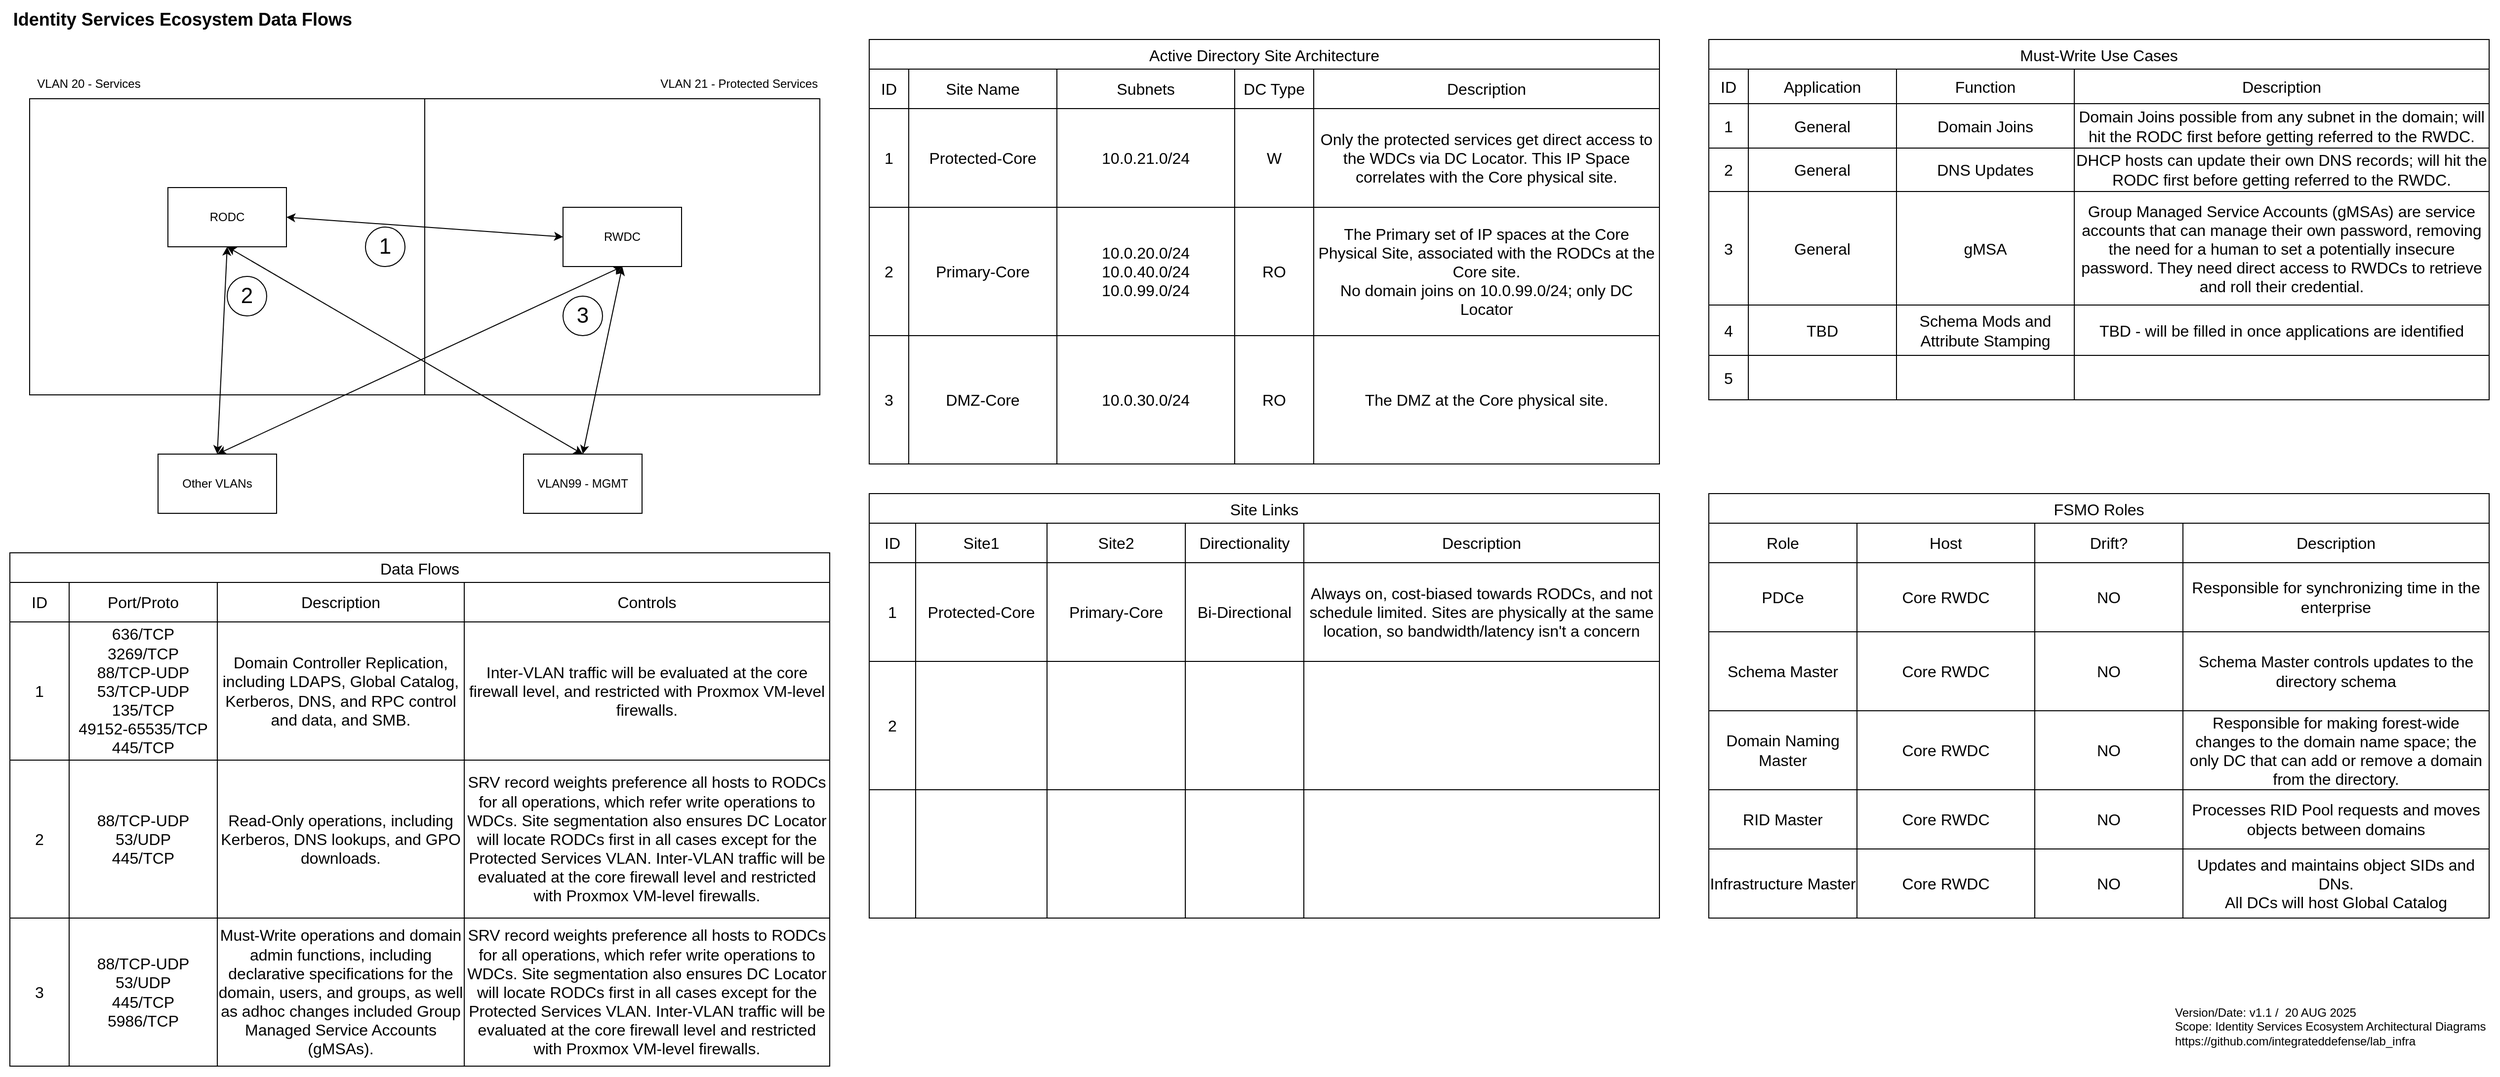 <mxfile version="28.0.6" pages="2">
  <diagram name="Page-1" id="vsBYvRmTbIgRAkcGOMrb">
    <mxGraphModel dx="4297" dy="2483" grid="1" gridSize="10" guides="1" tooltips="1" connect="1" arrows="1" fold="1" page="1" pageScale="1" pageWidth="850" pageHeight="1100" math="0" shadow="0">
      <root>
        <mxCell id="0" />
        <mxCell id="1" parent="0" />
        <mxCell id="W71XtA_5Icc1mvrdMgkB-1" value="Version/Date: v1.1 /&amp;nbsp; 20 AUG 2025&lt;div&gt;Scope: Identity Services Ecosystem Architectural Diagrams&lt;/div&gt;&lt;div&gt;https://github.com/integrateddefense/lab_infra&lt;/div&gt;" style="text;html=1;align=left;verticalAlign=middle;whiteSpace=wrap;rounded=0;spacingBottom=0;" parent="1" vertex="1">
          <mxGeometry x="2200" y="990" width="330" height="100" as="geometry" />
        </mxCell>
        <mxCell id="W71XtA_5Icc1mvrdMgkB-2" value="Identity Services Ecosystem Data Flows" style="text;html=1;align=center;verticalAlign=middle;whiteSpace=wrap;rounded=0;fontSize=18;fontStyle=1" parent="1" vertex="1">
          <mxGeometry width="370" height="40" as="geometry" />
        </mxCell>
        <mxCell id="W71XtA_5Icc1mvrdMgkB-3" value="" style="rounded=0;whiteSpace=wrap;html=1;" parent="1" vertex="1">
          <mxGeometry x="30" y="100" width="400" height="300" as="geometry" />
        </mxCell>
        <mxCell id="W71XtA_5Icc1mvrdMgkB-4" value="VLAN 20 - Services" style="text;html=1;align=center;verticalAlign=middle;whiteSpace=wrap;rounded=0;container=0;" parent="1" vertex="1">
          <mxGeometry x="30" y="70" width="120" height="30" as="geometry" />
        </mxCell>
        <mxCell id="W71XtA_5Icc1mvrdMgkB-5" value="" style="rounded=0;whiteSpace=wrap;html=1;" parent="1" vertex="1">
          <mxGeometry x="430" y="100" width="400" height="300" as="geometry" />
        </mxCell>
        <mxCell id="W71XtA_5Icc1mvrdMgkB-6" value="VLAN 21 - Protected Services" style="text;html=1;align=right;verticalAlign=middle;whiteSpace=wrap;rounded=0;container=0;" parent="1" vertex="1">
          <mxGeometry x="620" y="70" width="210" height="30" as="geometry" />
        </mxCell>
        <mxCell id="W71XtA_5Icc1mvrdMgkB-8" value="RODC&lt;span style=&quot;color: rgba(0, 0, 0, 0); font-family: monospace; font-size: 0px; text-align: start; text-wrap-mode: nowrap;&quot;&gt;%3CmxGraphModel%3E%3Croot%3E%3CmxCell%20id%3D%220%22%2F%3E%3CmxCell%20id%3D%221%22%20parent%3D%220%22%2F%3E%3CmxCell%20id%3D%222%22%20value%3D%22%22%20style%3D%22rounded%3D0%3BwhiteSpace%3Dwrap%3Bhtml%3D1%3B%22%20vertex%3D%221%22%20parent%3D%221%22%3E%3CmxGeometry%20x%3D%2230%22%20y%3D%2280%22%20width%3D%22400%22%20height%3D%22460%22%20as%3D%22geometry%22%2F%3E%3C%2FmxCell%3E%3CmxCell%20id%3D%223%22%20value%3D%22VLAN%2020%20-%20Services%22%20style%3D%22text%3Bhtml%3D1%3Balign%3Dcenter%3BverticalAlign%3Dmiddle%3BwhiteSpace%3Dwrap%3Brounded%3D0%3Bcontainer%3D0%3B%22%20vertex%3D%221%22%20parent%3D%221%22%3E%3CmxGeometry%20x%3D%2230%22%20y%3D%2250%22%20width%3D%22120%22%20height%3D%2230%22%20as%3D%22geometry%22%2F%3E%3C%2FmxCell%3E%3C%2Froot%3E%3C%2FmxGraphModel%3E&lt;/span&gt;" style="rounded=0;whiteSpace=wrap;html=1;" parent="1" vertex="1">
          <mxGeometry x="170" y="190" width="120" height="60" as="geometry" />
        </mxCell>
        <mxCell id="W71XtA_5Icc1mvrdMgkB-9" value="RWDC" style="rounded=0;whiteSpace=wrap;html=1;" parent="1" vertex="1">
          <mxGeometry x="570" y="210" width="120" height="60" as="geometry" />
        </mxCell>
        <mxCell id="W71XtA_5Icc1mvrdMgkB-11" value="" style="endArrow=classic;startArrow=classic;html=1;rounded=0;entryX=0;entryY=0.5;entryDx=0;entryDy=0;exitX=1;exitY=0.5;exitDx=0;exitDy=0;" parent="1" source="W71XtA_5Icc1mvrdMgkB-8" target="W71XtA_5Icc1mvrdMgkB-9" edge="1">
          <mxGeometry width="50" height="50" relative="1" as="geometry">
            <mxPoint x="380" y="280" as="sourcePoint" />
            <mxPoint x="680" y="330" as="targetPoint" />
          </mxGeometry>
        </mxCell>
        <mxCell id="W71XtA_5Icc1mvrdMgkB-12" value="Other VLANs" style="rounded=0;whiteSpace=wrap;html=1;" parent="1" vertex="1">
          <mxGeometry x="160" y="460" width="120" height="60" as="geometry" />
        </mxCell>
        <mxCell id="W71XtA_5Icc1mvrdMgkB-13" value="VLAN99 - MGMT" style="rounded=0;whiteSpace=wrap;html=1;" parent="1" vertex="1">
          <mxGeometry x="530" y="460" width="120" height="60" as="geometry" />
        </mxCell>
        <mxCell id="W71XtA_5Icc1mvrdMgkB-14" value="" style="endArrow=classic;startArrow=classic;html=1;rounded=0;entryX=0.5;entryY=1;entryDx=0;entryDy=0;exitX=0.5;exitY=0;exitDx=0;exitDy=0;" parent="1" source="W71XtA_5Icc1mvrdMgkB-12" target="W71XtA_5Icc1mvrdMgkB-9" edge="1">
          <mxGeometry width="50" height="50" relative="1" as="geometry">
            <mxPoint x="500" y="380" as="sourcePoint" />
            <mxPoint x="800" y="310" as="targetPoint" />
          </mxGeometry>
        </mxCell>
        <mxCell id="W71XtA_5Icc1mvrdMgkB-15" value="" style="endArrow=classic;startArrow=classic;html=1;rounded=0;exitX=0.5;exitY=0;exitDx=0;exitDy=0;" parent="1" source="W71XtA_5Icc1mvrdMgkB-13" edge="1">
          <mxGeometry width="50" height="50" relative="1" as="geometry">
            <mxPoint x="510" y="680" as="sourcePoint" />
            <mxPoint x="630" y="270" as="targetPoint" />
          </mxGeometry>
        </mxCell>
        <mxCell id="W71XtA_5Icc1mvrdMgkB-16" value="Data Flows" style="shape=table;startSize=30;container=1;collapsible=0;childLayout=tableLayout;strokeColor=default;fontSize=16;" parent="1" vertex="1">
          <mxGeometry x="10" y="560" width="830" height="520" as="geometry" />
        </mxCell>
        <mxCell id="W71XtA_5Icc1mvrdMgkB-17" value="" style="shape=tableRow;horizontal=0;startSize=0;swimlaneHead=0;swimlaneBody=0;strokeColor=inherit;top=0;left=0;bottom=0;right=0;collapsible=0;dropTarget=0;fillColor=none;points=[[0,0.5],[1,0.5]];portConstraint=eastwest;fontSize=16;" parent="W71XtA_5Icc1mvrdMgkB-16" vertex="1">
          <mxGeometry y="30" width="830" height="40" as="geometry" />
        </mxCell>
        <mxCell id="W71XtA_5Icc1mvrdMgkB-18" value="ID" style="shape=partialRectangle;html=1;whiteSpace=wrap;connectable=0;strokeColor=inherit;overflow=hidden;fillColor=none;top=0;left=0;bottom=0;right=0;pointerEvents=1;fontSize=16;" parent="W71XtA_5Icc1mvrdMgkB-17" vertex="1">
          <mxGeometry width="60" height="40" as="geometry">
            <mxRectangle width="60" height="40" as="alternateBounds" />
          </mxGeometry>
        </mxCell>
        <mxCell id="W71XtA_5Icc1mvrdMgkB-19" value="Port/Proto" style="shape=partialRectangle;html=1;whiteSpace=wrap;connectable=0;strokeColor=inherit;overflow=hidden;fillColor=none;top=0;left=0;bottom=0;right=0;pointerEvents=1;fontSize=16;" parent="W71XtA_5Icc1mvrdMgkB-17" vertex="1">
          <mxGeometry x="60" width="150" height="40" as="geometry">
            <mxRectangle width="150" height="40" as="alternateBounds" />
          </mxGeometry>
        </mxCell>
        <mxCell id="W71XtA_5Icc1mvrdMgkB-20" value="Description" style="shape=partialRectangle;html=1;whiteSpace=wrap;connectable=0;strokeColor=inherit;overflow=hidden;fillColor=none;top=0;left=0;bottom=0;right=0;pointerEvents=1;fontSize=16;" parent="W71XtA_5Icc1mvrdMgkB-17" vertex="1">
          <mxGeometry x="210" width="250" height="40" as="geometry">
            <mxRectangle width="250" height="40" as="alternateBounds" />
          </mxGeometry>
        </mxCell>
        <mxCell id="W71XtA_5Icc1mvrdMgkB-49" value="Controls" style="shape=partialRectangle;html=1;whiteSpace=wrap;connectable=0;strokeColor=inherit;overflow=hidden;fillColor=none;top=0;left=0;bottom=0;right=0;pointerEvents=1;fontSize=16;" parent="W71XtA_5Icc1mvrdMgkB-17" vertex="1">
          <mxGeometry x="460" width="370" height="40" as="geometry">
            <mxRectangle width="370" height="40" as="alternateBounds" />
          </mxGeometry>
        </mxCell>
        <mxCell id="W71XtA_5Icc1mvrdMgkB-21" value="" style="shape=tableRow;horizontal=0;startSize=0;swimlaneHead=0;swimlaneBody=0;strokeColor=inherit;top=0;left=0;bottom=0;right=0;collapsible=0;dropTarget=0;fillColor=none;points=[[0,0.5],[1,0.5]];portConstraint=eastwest;fontSize=16;" parent="W71XtA_5Icc1mvrdMgkB-16" vertex="1">
          <mxGeometry y="70" width="830" height="140" as="geometry" />
        </mxCell>
        <mxCell id="W71XtA_5Icc1mvrdMgkB-22" value="1" style="shape=partialRectangle;html=1;whiteSpace=wrap;connectable=0;strokeColor=inherit;overflow=hidden;fillColor=none;top=0;left=0;bottom=0;right=0;pointerEvents=1;fontSize=16;" parent="W71XtA_5Icc1mvrdMgkB-21" vertex="1">
          <mxGeometry width="60" height="140" as="geometry">
            <mxRectangle width="60" height="140" as="alternateBounds" />
          </mxGeometry>
        </mxCell>
        <mxCell id="W71XtA_5Icc1mvrdMgkB-23" value="636/TCP&lt;br&gt;3269/TCP&lt;br&gt;&lt;div&gt;88/TCP-UDP&lt;/div&gt;&lt;div&gt;53/TCP-UDP&lt;/div&gt;&lt;div&gt;135/TCP&lt;/div&gt;&lt;div&gt;49152-65535/TCP&lt;/div&gt;&lt;div&gt;445/TCP&lt;/div&gt;" style="shape=partialRectangle;html=1;whiteSpace=wrap;connectable=0;strokeColor=inherit;overflow=hidden;fillColor=none;top=0;left=0;bottom=0;right=0;pointerEvents=1;fontSize=16;" parent="W71XtA_5Icc1mvrdMgkB-21" vertex="1">
          <mxGeometry x="60" width="150" height="140" as="geometry">
            <mxRectangle width="150" height="140" as="alternateBounds" />
          </mxGeometry>
        </mxCell>
        <mxCell id="W71XtA_5Icc1mvrdMgkB-24" value="Domain Controller Replication, including LDAPS, Global Catalog, Kerberos, DNS, and RPC control and data, and SMB." style="shape=partialRectangle;html=1;whiteSpace=wrap;connectable=0;strokeColor=inherit;overflow=hidden;fillColor=none;top=0;left=0;bottom=0;right=0;pointerEvents=1;fontSize=16;" parent="W71XtA_5Icc1mvrdMgkB-21" vertex="1">
          <mxGeometry x="210" width="250" height="140" as="geometry">
            <mxRectangle width="250" height="140" as="alternateBounds" />
          </mxGeometry>
        </mxCell>
        <mxCell id="W71XtA_5Icc1mvrdMgkB-50" value="Inter-VLAN traffic will be evaluated at the core firewall level, and restricted with Proxmox VM-level firewalls." style="shape=partialRectangle;html=1;whiteSpace=wrap;connectable=0;strokeColor=inherit;overflow=hidden;fillColor=none;top=0;left=0;bottom=0;right=0;pointerEvents=1;fontSize=16;" parent="W71XtA_5Icc1mvrdMgkB-21" vertex="1">
          <mxGeometry x="460" width="370" height="140" as="geometry">
            <mxRectangle width="370" height="140" as="alternateBounds" />
          </mxGeometry>
        </mxCell>
        <mxCell id="W71XtA_5Icc1mvrdMgkB-25" value="" style="shape=tableRow;horizontal=0;startSize=0;swimlaneHead=0;swimlaneBody=0;strokeColor=inherit;top=0;left=0;bottom=0;right=0;collapsible=0;dropTarget=0;fillColor=none;points=[[0,0.5],[1,0.5]];portConstraint=eastwest;fontSize=16;" parent="W71XtA_5Icc1mvrdMgkB-16" vertex="1">
          <mxGeometry y="210" width="830" height="160" as="geometry" />
        </mxCell>
        <mxCell id="W71XtA_5Icc1mvrdMgkB-26" value="2" style="shape=partialRectangle;html=1;whiteSpace=wrap;connectable=0;strokeColor=inherit;overflow=hidden;fillColor=none;top=0;left=0;bottom=0;right=0;pointerEvents=1;fontSize=16;" parent="W71XtA_5Icc1mvrdMgkB-25" vertex="1">
          <mxGeometry width="60" height="160" as="geometry">
            <mxRectangle width="60" height="160" as="alternateBounds" />
          </mxGeometry>
        </mxCell>
        <mxCell id="W71XtA_5Icc1mvrdMgkB-27" value="88/TCP-UDP&lt;div&gt;53/UDP&lt;/div&gt;&lt;div&gt;445/TCP&lt;/div&gt;" style="shape=partialRectangle;html=1;whiteSpace=wrap;connectable=0;strokeColor=inherit;overflow=hidden;fillColor=none;top=0;left=0;bottom=0;right=0;pointerEvents=1;fontSize=16;" parent="W71XtA_5Icc1mvrdMgkB-25" vertex="1">
          <mxGeometry x="60" width="150" height="160" as="geometry">
            <mxRectangle width="150" height="160" as="alternateBounds" />
          </mxGeometry>
        </mxCell>
        <mxCell id="W71XtA_5Icc1mvrdMgkB-28" value="Read-Only operations, including Kerberos, DNS lookups, and GPO downloads." style="shape=partialRectangle;html=1;whiteSpace=wrap;connectable=0;strokeColor=inherit;overflow=hidden;fillColor=none;top=0;left=0;bottom=0;right=0;pointerEvents=1;fontSize=16;" parent="W71XtA_5Icc1mvrdMgkB-25" vertex="1">
          <mxGeometry x="210" width="250" height="160" as="geometry">
            <mxRectangle width="250" height="160" as="alternateBounds" />
          </mxGeometry>
        </mxCell>
        <mxCell id="W71XtA_5Icc1mvrdMgkB-51" value="SRV record weights preference all hosts to RODCs for all operations, which refer write operations to WDCs. Site segmentation also ensures DC Locator will locate RODCs first in all cases except for the Protected Services VLAN. Inter-VLAN traffic will be evaluated at the core firewall level and restricted with Proxmox VM-level firewalls." style="shape=partialRectangle;html=1;whiteSpace=wrap;connectable=0;strokeColor=inherit;overflow=hidden;fillColor=none;top=0;left=0;bottom=0;right=0;pointerEvents=1;fontSize=16;" parent="W71XtA_5Icc1mvrdMgkB-25" vertex="1">
          <mxGeometry x="460" width="370" height="160" as="geometry">
            <mxRectangle width="370" height="160" as="alternateBounds" />
          </mxGeometry>
        </mxCell>
        <mxCell id="W71XtA_5Icc1mvrdMgkB-29" style="shape=tableRow;horizontal=0;startSize=0;swimlaneHead=0;swimlaneBody=0;strokeColor=inherit;top=0;left=0;bottom=0;right=0;collapsible=0;dropTarget=0;fillColor=none;points=[[0,0.5],[1,0.5]];portConstraint=eastwest;fontSize=16;" parent="W71XtA_5Icc1mvrdMgkB-16" vertex="1">
          <mxGeometry y="370" width="830" height="150" as="geometry" />
        </mxCell>
        <mxCell id="W71XtA_5Icc1mvrdMgkB-30" value="3" style="shape=partialRectangle;html=1;whiteSpace=wrap;connectable=0;strokeColor=inherit;overflow=hidden;fillColor=none;top=0;left=0;bottom=0;right=0;pointerEvents=1;fontSize=16;" parent="W71XtA_5Icc1mvrdMgkB-29" vertex="1">
          <mxGeometry width="60" height="150" as="geometry">
            <mxRectangle width="60" height="150" as="alternateBounds" />
          </mxGeometry>
        </mxCell>
        <mxCell id="W71XtA_5Icc1mvrdMgkB-31" value="88/TCP-UDP&lt;div&gt;53/UDP&lt;/div&gt;&lt;div&gt;445/TCP&lt;/div&gt;&lt;div&gt;5986/TCP&lt;/div&gt;" style="shape=partialRectangle;html=1;whiteSpace=wrap;connectable=0;strokeColor=inherit;overflow=hidden;fillColor=none;top=0;left=0;bottom=0;right=0;pointerEvents=1;fontSize=16;" parent="W71XtA_5Icc1mvrdMgkB-29" vertex="1">
          <mxGeometry x="60" width="150" height="150" as="geometry">
            <mxRectangle width="150" height="150" as="alternateBounds" />
          </mxGeometry>
        </mxCell>
        <mxCell id="W71XtA_5Icc1mvrdMgkB-32" value="Must-Write operations and domain admin functions, including declarative specifications for the domain, users, and groups, as well as adhoc changes included Group Managed Service Accounts (gMSAs)." style="shape=partialRectangle;html=1;whiteSpace=wrap;connectable=0;strokeColor=inherit;overflow=hidden;fillColor=none;top=0;left=0;bottom=0;right=0;pointerEvents=1;fontSize=16;" parent="W71XtA_5Icc1mvrdMgkB-29" vertex="1">
          <mxGeometry x="210" width="250" height="150" as="geometry">
            <mxRectangle width="250" height="150" as="alternateBounds" />
          </mxGeometry>
        </mxCell>
        <mxCell id="W71XtA_5Icc1mvrdMgkB-52" value="SRV record weights preference all hosts to RODCs for all operations, which refer write operations to WDCs. Site segmentation also ensures DC Locator will locate RODCs first in all cases except for the Protected Services VLAN. Inter-VLAN traffic will be evaluated at the core firewall level and restricted with Proxmox VM-level firewalls." style="shape=partialRectangle;html=1;whiteSpace=wrap;connectable=0;strokeColor=inherit;overflow=hidden;fillColor=none;top=0;left=0;bottom=0;right=0;pointerEvents=1;fontSize=16;" parent="W71XtA_5Icc1mvrdMgkB-29" vertex="1">
          <mxGeometry x="460" width="370" height="150" as="geometry">
            <mxRectangle width="370" height="150" as="alternateBounds" />
          </mxGeometry>
        </mxCell>
        <mxCell id="W71XtA_5Icc1mvrdMgkB-58" value="1" style="ellipse;whiteSpace=wrap;html=1;aspect=fixed;fontSize=22;" parent="1" vertex="1">
          <mxGeometry x="370" y="230" width="40" height="40" as="geometry" />
        </mxCell>
        <mxCell id="W71XtA_5Icc1mvrdMgkB-59" value="2" style="ellipse;whiteSpace=wrap;html=1;aspect=fixed;fontSize=22;" parent="1" vertex="1">
          <mxGeometry x="230" y="280" width="40" height="40" as="geometry" />
        </mxCell>
        <mxCell id="W71XtA_5Icc1mvrdMgkB-60" value="3" style="ellipse;whiteSpace=wrap;html=1;aspect=fixed;fontSize=22;" parent="1" vertex="1">
          <mxGeometry x="570" y="300" width="40" height="40" as="geometry" />
        </mxCell>
        <mxCell id="W71XtA_5Icc1mvrdMgkB-61" value="" style="endArrow=classic;startArrow=classic;html=1;rounded=0;entryX=0.5;entryY=1;entryDx=0;entryDy=0;exitX=0.5;exitY=0;exitDx=0;exitDy=0;" parent="1" source="W71XtA_5Icc1mvrdMgkB-12" target="W71XtA_5Icc1mvrdMgkB-8" edge="1">
          <mxGeometry width="50" height="50" relative="1" as="geometry">
            <mxPoint x="520" y="570" as="sourcePoint" />
            <mxPoint x="930" y="350" as="targetPoint" />
          </mxGeometry>
        </mxCell>
        <mxCell id="W71XtA_5Icc1mvrdMgkB-63" value="" style="endArrow=classic;startArrow=classic;html=1;rounded=0;entryX=0.5;entryY=1;entryDx=0;entryDy=0;exitX=0.5;exitY=0;exitDx=0;exitDy=0;" parent="1" source="W71XtA_5Icc1mvrdMgkB-13" target="W71XtA_5Icc1mvrdMgkB-8" edge="1">
          <mxGeometry width="50" height="50" relative="1" as="geometry">
            <mxPoint x="220" y="660" as="sourcePoint" />
            <mxPoint x="240" y="420" as="targetPoint" />
          </mxGeometry>
        </mxCell>
        <mxCell id="W71XtA_5Icc1mvrdMgkB-67" value="Active Directory Site Architecture" style="shape=table;startSize=30;container=1;collapsible=0;childLayout=tableLayout;strokeColor=default;fontSize=16;" parent="1" vertex="1">
          <mxGeometry x="880" y="40" width="800" height="430" as="geometry" />
        </mxCell>
        <mxCell id="W71XtA_5Icc1mvrdMgkB-68" value="" style="shape=tableRow;horizontal=0;startSize=0;swimlaneHead=0;swimlaneBody=0;strokeColor=inherit;top=0;left=0;bottom=0;right=0;collapsible=0;dropTarget=0;fillColor=none;points=[[0,0.5],[1,0.5]];portConstraint=eastwest;fontSize=16;" parent="W71XtA_5Icc1mvrdMgkB-67" vertex="1">
          <mxGeometry y="30" width="800" height="40" as="geometry" />
        </mxCell>
        <mxCell id="W71XtA_5Icc1mvrdMgkB-69" value="ID" style="shape=partialRectangle;html=1;whiteSpace=wrap;connectable=0;strokeColor=inherit;overflow=hidden;fillColor=none;top=0;left=0;bottom=0;right=0;pointerEvents=1;fontSize=16;" parent="W71XtA_5Icc1mvrdMgkB-68" vertex="1">
          <mxGeometry width="40" height="40" as="geometry">
            <mxRectangle width="40" height="40" as="alternateBounds" />
          </mxGeometry>
        </mxCell>
        <mxCell id="W71XtA_5Icc1mvrdMgkB-70" value="Site Name" style="shape=partialRectangle;html=1;whiteSpace=wrap;connectable=0;strokeColor=inherit;overflow=hidden;fillColor=none;top=0;left=0;bottom=0;right=0;pointerEvents=1;fontSize=16;" parent="W71XtA_5Icc1mvrdMgkB-68" vertex="1">
          <mxGeometry x="40" width="150" height="40" as="geometry">
            <mxRectangle width="150" height="40" as="alternateBounds" />
          </mxGeometry>
        </mxCell>
        <mxCell id="W71XtA_5Icc1mvrdMgkB-71" value="Subnets" style="shape=partialRectangle;html=1;whiteSpace=wrap;connectable=0;strokeColor=inherit;overflow=hidden;fillColor=none;top=0;left=0;bottom=0;right=0;pointerEvents=1;fontSize=16;" parent="W71XtA_5Icc1mvrdMgkB-68" vertex="1">
          <mxGeometry x="190" width="180" height="40" as="geometry">
            <mxRectangle width="180" height="40" as="alternateBounds" />
          </mxGeometry>
        </mxCell>
        <mxCell id="W71XtA_5Icc1mvrdMgkB-93" value="DC Type" style="shape=partialRectangle;html=1;whiteSpace=wrap;connectable=0;strokeColor=inherit;overflow=hidden;fillColor=none;top=0;left=0;bottom=0;right=0;pointerEvents=1;fontSize=16;" parent="W71XtA_5Icc1mvrdMgkB-68" vertex="1">
          <mxGeometry x="370" width="80" height="40" as="geometry">
            <mxRectangle width="80" height="40" as="alternateBounds" />
          </mxGeometry>
        </mxCell>
        <mxCell id="W71XtA_5Icc1mvrdMgkB-72" value="Description" style="shape=partialRectangle;html=1;whiteSpace=wrap;connectable=0;strokeColor=inherit;overflow=hidden;fillColor=none;top=0;left=0;bottom=0;right=0;pointerEvents=1;fontSize=16;" parent="W71XtA_5Icc1mvrdMgkB-68" vertex="1">
          <mxGeometry x="450" width="350" height="40" as="geometry">
            <mxRectangle width="350" height="40" as="alternateBounds" />
          </mxGeometry>
        </mxCell>
        <mxCell id="W71XtA_5Icc1mvrdMgkB-73" value="" style="shape=tableRow;horizontal=0;startSize=0;swimlaneHead=0;swimlaneBody=0;strokeColor=inherit;top=0;left=0;bottom=0;right=0;collapsible=0;dropTarget=0;fillColor=none;points=[[0,0.5],[1,0.5]];portConstraint=eastwest;fontSize=16;" parent="W71XtA_5Icc1mvrdMgkB-67" vertex="1">
          <mxGeometry y="70" width="800" height="100" as="geometry" />
        </mxCell>
        <mxCell id="W71XtA_5Icc1mvrdMgkB-74" value="1" style="shape=partialRectangle;html=1;whiteSpace=wrap;connectable=0;strokeColor=inherit;overflow=hidden;fillColor=none;top=0;left=0;bottom=0;right=0;pointerEvents=1;fontSize=16;" parent="W71XtA_5Icc1mvrdMgkB-73" vertex="1">
          <mxGeometry width="40" height="100" as="geometry">
            <mxRectangle width="40" height="100" as="alternateBounds" />
          </mxGeometry>
        </mxCell>
        <mxCell id="W71XtA_5Icc1mvrdMgkB-75" value="Protected-Core" style="shape=partialRectangle;html=1;whiteSpace=wrap;connectable=0;strokeColor=inherit;overflow=hidden;fillColor=none;top=0;left=0;bottom=0;right=0;pointerEvents=1;fontSize=16;" parent="W71XtA_5Icc1mvrdMgkB-73" vertex="1">
          <mxGeometry x="40" width="150" height="100" as="geometry">
            <mxRectangle width="150" height="100" as="alternateBounds" />
          </mxGeometry>
        </mxCell>
        <mxCell id="W71XtA_5Icc1mvrdMgkB-76" value="10.0.21.0/24" style="shape=partialRectangle;html=1;whiteSpace=wrap;connectable=0;strokeColor=inherit;overflow=hidden;fillColor=none;top=0;left=0;bottom=0;right=0;pointerEvents=1;fontSize=16;" parent="W71XtA_5Icc1mvrdMgkB-73" vertex="1">
          <mxGeometry x="190" width="180" height="100" as="geometry">
            <mxRectangle width="180" height="100" as="alternateBounds" />
          </mxGeometry>
        </mxCell>
        <mxCell id="W71XtA_5Icc1mvrdMgkB-94" value="W" style="shape=partialRectangle;html=1;whiteSpace=wrap;connectable=0;strokeColor=inherit;overflow=hidden;fillColor=none;top=0;left=0;bottom=0;right=0;pointerEvents=1;fontSize=16;" parent="W71XtA_5Icc1mvrdMgkB-73" vertex="1">
          <mxGeometry x="370" width="80" height="100" as="geometry">
            <mxRectangle width="80" height="100" as="alternateBounds" />
          </mxGeometry>
        </mxCell>
        <mxCell id="W71XtA_5Icc1mvrdMgkB-77" value="Only the protected services get direct access to the WDCs via DC Locator. This IP Space correlates with the Core physical site." style="shape=partialRectangle;html=1;whiteSpace=wrap;connectable=0;strokeColor=inherit;overflow=hidden;fillColor=none;top=0;left=0;bottom=0;right=0;pointerEvents=1;fontSize=16;" parent="W71XtA_5Icc1mvrdMgkB-73" vertex="1">
          <mxGeometry x="450" width="350" height="100" as="geometry">
            <mxRectangle width="350" height="100" as="alternateBounds" />
          </mxGeometry>
        </mxCell>
        <mxCell id="W71XtA_5Icc1mvrdMgkB-78" value="" style="shape=tableRow;horizontal=0;startSize=0;swimlaneHead=0;swimlaneBody=0;strokeColor=inherit;top=0;left=0;bottom=0;right=0;collapsible=0;dropTarget=0;fillColor=none;points=[[0,0.5],[1,0.5]];portConstraint=eastwest;fontSize=16;" parent="W71XtA_5Icc1mvrdMgkB-67" vertex="1">
          <mxGeometry y="170" width="800" height="130" as="geometry" />
        </mxCell>
        <mxCell id="W71XtA_5Icc1mvrdMgkB-79" value="2" style="shape=partialRectangle;html=1;whiteSpace=wrap;connectable=0;strokeColor=inherit;overflow=hidden;fillColor=none;top=0;left=0;bottom=0;right=0;pointerEvents=1;fontSize=16;" parent="W71XtA_5Icc1mvrdMgkB-78" vertex="1">
          <mxGeometry width="40" height="130" as="geometry">
            <mxRectangle width="40" height="130" as="alternateBounds" />
          </mxGeometry>
        </mxCell>
        <mxCell id="W71XtA_5Icc1mvrdMgkB-80" value="Primary-Core" style="shape=partialRectangle;html=1;whiteSpace=wrap;connectable=0;strokeColor=inherit;overflow=hidden;fillColor=none;top=0;left=0;bottom=0;right=0;pointerEvents=1;fontSize=16;" parent="W71XtA_5Icc1mvrdMgkB-78" vertex="1">
          <mxGeometry x="40" width="150" height="130" as="geometry">
            <mxRectangle width="150" height="130" as="alternateBounds" />
          </mxGeometry>
        </mxCell>
        <mxCell id="W71XtA_5Icc1mvrdMgkB-81" value="10.0.20.0/24&lt;div&gt;10.0.40.0/24&lt;/div&gt;&lt;div&gt;10.0.99.0/24&lt;/div&gt;" style="shape=partialRectangle;html=1;whiteSpace=wrap;connectable=0;strokeColor=inherit;overflow=hidden;fillColor=none;top=0;left=0;bottom=0;right=0;pointerEvents=1;fontSize=16;" parent="W71XtA_5Icc1mvrdMgkB-78" vertex="1">
          <mxGeometry x="190" width="180" height="130" as="geometry">
            <mxRectangle width="180" height="130" as="alternateBounds" />
          </mxGeometry>
        </mxCell>
        <mxCell id="W71XtA_5Icc1mvrdMgkB-95" value="RO" style="shape=partialRectangle;html=1;whiteSpace=wrap;connectable=0;strokeColor=inherit;overflow=hidden;fillColor=none;top=0;left=0;bottom=0;right=0;pointerEvents=1;fontSize=16;" parent="W71XtA_5Icc1mvrdMgkB-78" vertex="1">
          <mxGeometry x="370" width="80" height="130" as="geometry">
            <mxRectangle width="80" height="130" as="alternateBounds" />
          </mxGeometry>
        </mxCell>
        <mxCell id="W71XtA_5Icc1mvrdMgkB-82" value="The Primary set of IP spaces at the Core Physical Site, associated with the RODCs at the Core site.&lt;br&gt;No domain joins on 10.0.99.0/24; only DC Locator" style="shape=partialRectangle;html=1;whiteSpace=wrap;connectable=0;strokeColor=inherit;overflow=hidden;fillColor=none;top=0;left=0;bottom=0;right=0;pointerEvents=1;fontSize=16;" parent="W71XtA_5Icc1mvrdMgkB-78" vertex="1">
          <mxGeometry x="450" width="350" height="130" as="geometry">
            <mxRectangle width="350" height="130" as="alternateBounds" />
          </mxGeometry>
        </mxCell>
        <mxCell id="W71XtA_5Icc1mvrdMgkB-88" style="shape=tableRow;horizontal=0;startSize=0;swimlaneHead=0;swimlaneBody=0;strokeColor=inherit;top=0;left=0;bottom=0;right=0;collapsible=0;dropTarget=0;fillColor=none;points=[[0,0.5],[1,0.5]];portConstraint=eastwest;fontSize=16;" parent="W71XtA_5Icc1mvrdMgkB-67" vertex="1">
          <mxGeometry y="300" width="800" height="130" as="geometry" />
        </mxCell>
        <mxCell id="W71XtA_5Icc1mvrdMgkB-89" value="3" style="shape=partialRectangle;html=1;whiteSpace=wrap;connectable=0;strokeColor=inherit;overflow=hidden;fillColor=none;top=0;left=0;bottom=0;right=0;pointerEvents=1;fontSize=16;" parent="W71XtA_5Icc1mvrdMgkB-88" vertex="1">
          <mxGeometry width="40" height="130" as="geometry">
            <mxRectangle width="40" height="130" as="alternateBounds" />
          </mxGeometry>
        </mxCell>
        <mxCell id="W71XtA_5Icc1mvrdMgkB-90" value="DMZ-Core" style="shape=partialRectangle;html=1;whiteSpace=wrap;connectable=0;strokeColor=inherit;overflow=hidden;fillColor=none;top=0;left=0;bottom=0;right=0;pointerEvents=1;fontSize=16;" parent="W71XtA_5Icc1mvrdMgkB-88" vertex="1">
          <mxGeometry x="40" width="150" height="130" as="geometry">
            <mxRectangle width="150" height="130" as="alternateBounds" />
          </mxGeometry>
        </mxCell>
        <mxCell id="W71XtA_5Icc1mvrdMgkB-91" value="10.0.30.0/24" style="shape=partialRectangle;html=1;whiteSpace=wrap;connectable=0;strokeColor=inherit;overflow=hidden;fillColor=none;top=0;left=0;bottom=0;right=0;pointerEvents=1;fontSize=16;" parent="W71XtA_5Icc1mvrdMgkB-88" vertex="1">
          <mxGeometry x="190" width="180" height="130" as="geometry">
            <mxRectangle width="180" height="130" as="alternateBounds" />
          </mxGeometry>
        </mxCell>
        <mxCell id="W71XtA_5Icc1mvrdMgkB-96" value="RO" style="shape=partialRectangle;html=1;whiteSpace=wrap;connectable=0;strokeColor=inherit;overflow=hidden;fillColor=none;top=0;left=0;bottom=0;right=0;pointerEvents=1;fontSize=16;" parent="W71XtA_5Icc1mvrdMgkB-88" vertex="1">
          <mxGeometry x="370" width="80" height="130" as="geometry">
            <mxRectangle width="80" height="130" as="alternateBounds" />
          </mxGeometry>
        </mxCell>
        <mxCell id="W71XtA_5Icc1mvrdMgkB-92" value="The DMZ at the Core physical site." style="shape=partialRectangle;html=1;whiteSpace=wrap;connectable=0;strokeColor=inherit;overflow=hidden;fillColor=none;top=0;left=0;bottom=0;right=0;pointerEvents=1;fontSize=16;" parent="W71XtA_5Icc1mvrdMgkB-88" vertex="1">
          <mxGeometry x="450" width="350" height="130" as="geometry">
            <mxRectangle width="350" height="130" as="alternateBounds" />
          </mxGeometry>
        </mxCell>
        <mxCell id="W71XtA_5Icc1mvrdMgkB-97" value="Must-Write Use Cases" style="shape=table;startSize=30;container=1;collapsible=0;childLayout=tableLayout;strokeColor=default;fontSize=16;" parent="1" vertex="1">
          <mxGeometry x="1730" y="40" width="790" height="365" as="geometry" />
        </mxCell>
        <mxCell id="W71XtA_5Icc1mvrdMgkB-98" value="" style="shape=tableRow;horizontal=0;startSize=0;swimlaneHead=0;swimlaneBody=0;strokeColor=inherit;top=0;left=0;bottom=0;right=0;collapsible=0;dropTarget=0;fillColor=none;points=[[0,0.5],[1,0.5]];portConstraint=eastwest;fontSize=16;" parent="W71XtA_5Icc1mvrdMgkB-97" vertex="1">
          <mxGeometry y="30" width="790" height="35" as="geometry" />
        </mxCell>
        <mxCell id="W71XtA_5Icc1mvrdMgkB-99" value="ID" style="shape=partialRectangle;html=1;whiteSpace=wrap;connectable=0;strokeColor=inherit;overflow=hidden;fillColor=none;top=0;left=0;bottom=0;right=0;pointerEvents=1;fontSize=16;" parent="W71XtA_5Icc1mvrdMgkB-98" vertex="1">
          <mxGeometry width="40" height="35" as="geometry">
            <mxRectangle width="40" height="35" as="alternateBounds" />
          </mxGeometry>
        </mxCell>
        <mxCell id="W71XtA_5Icc1mvrdMgkB-100" value="Application" style="shape=partialRectangle;html=1;whiteSpace=wrap;connectable=0;strokeColor=inherit;overflow=hidden;fillColor=none;top=0;left=0;bottom=0;right=0;pointerEvents=1;fontSize=16;" parent="W71XtA_5Icc1mvrdMgkB-98" vertex="1">
          <mxGeometry x="40" width="150" height="35" as="geometry">
            <mxRectangle width="150" height="35" as="alternateBounds" />
          </mxGeometry>
        </mxCell>
        <mxCell id="W71XtA_5Icc1mvrdMgkB-101" value="Function" style="shape=partialRectangle;html=1;whiteSpace=wrap;connectable=0;strokeColor=inherit;overflow=hidden;fillColor=none;top=0;left=0;bottom=0;right=0;pointerEvents=1;fontSize=16;" parent="W71XtA_5Icc1mvrdMgkB-98" vertex="1">
          <mxGeometry x="190" width="180" height="35" as="geometry">
            <mxRectangle width="180" height="35" as="alternateBounds" />
          </mxGeometry>
        </mxCell>
        <mxCell id="W71XtA_5Icc1mvrdMgkB-103" value="Description" style="shape=partialRectangle;html=1;whiteSpace=wrap;connectable=0;strokeColor=inherit;overflow=hidden;fillColor=none;top=0;left=0;bottom=0;right=0;pointerEvents=1;fontSize=16;" parent="W71XtA_5Icc1mvrdMgkB-98" vertex="1">
          <mxGeometry x="370" width="420" height="35" as="geometry">
            <mxRectangle width="420" height="35" as="alternateBounds" />
          </mxGeometry>
        </mxCell>
        <mxCell id="W71XtA_5Icc1mvrdMgkB-104" value="" style="shape=tableRow;horizontal=0;startSize=0;swimlaneHead=0;swimlaneBody=0;strokeColor=inherit;top=0;left=0;bottom=0;right=0;collapsible=0;dropTarget=0;fillColor=none;points=[[0,0.5],[1,0.5]];portConstraint=eastwest;fontSize=16;" parent="W71XtA_5Icc1mvrdMgkB-97" vertex="1">
          <mxGeometry y="65" width="790" height="45" as="geometry" />
        </mxCell>
        <mxCell id="W71XtA_5Icc1mvrdMgkB-105" value="1" style="shape=partialRectangle;html=1;whiteSpace=wrap;connectable=0;strokeColor=inherit;overflow=hidden;fillColor=none;top=0;left=0;bottom=0;right=0;pointerEvents=1;fontSize=16;" parent="W71XtA_5Icc1mvrdMgkB-104" vertex="1">
          <mxGeometry width="40" height="45" as="geometry">
            <mxRectangle width="40" height="45" as="alternateBounds" />
          </mxGeometry>
        </mxCell>
        <mxCell id="W71XtA_5Icc1mvrdMgkB-106" value="General" style="shape=partialRectangle;html=1;whiteSpace=wrap;connectable=0;strokeColor=inherit;overflow=hidden;fillColor=none;top=0;left=0;bottom=0;right=0;pointerEvents=1;fontSize=16;" parent="W71XtA_5Icc1mvrdMgkB-104" vertex="1">
          <mxGeometry x="40" width="150" height="45" as="geometry">
            <mxRectangle width="150" height="45" as="alternateBounds" />
          </mxGeometry>
        </mxCell>
        <mxCell id="W71XtA_5Icc1mvrdMgkB-107" value="Domain Joins" style="shape=partialRectangle;html=1;whiteSpace=wrap;connectable=0;strokeColor=inherit;overflow=hidden;fillColor=none;top=0;left=0;bottom=0;right=0;pointerEvents=1;fontSize=16;" parent="W71XtA_5Icc1mvrdMgkB-104" vertex="1">
          <mxGeometry x="190" width="180" height="45" as="geometry">
            <mxRectangle width="180" height="45" as="alternateBounds" />
          </mxGeometry>
        </mxCell>
        <mxCell id="W71XtA_5Icc1mvrdMgkB-109" value="Domain Joins possible from any subnet in the domain; will hit the RODC first before getting referred to the RWDC." style="shape=partialRectangle;html=1;whiteSpace=wrap;connectable=0;strokeColor=inherit;overflow=hidden;fillColor=none;top=0;left=0;bottom=0;right=0;pointerEvents=1;fontSize=16;" parent="W71XtA_5Icc1mvrdMgkB-104" vertex="1">
          <mxGeometry x="370" width="420" height="45" as="geometry">
            <mxRectangle width="420" height="45" as="alternateBounds" />
          </mxGeometry>
        </mxCell>
        <mxCell id="W71XtA_5Icc1mvrdMgkB-110" value="" style="shape=tableRow;horizontal=0;startSize=0;swimlaneHead=0;swimlaneBody=0;strokeColor=inherit;top=0;left=0;bottom=0;right=0;collapsible=0;dropTarget=0;fillColor=none;points=[[0,0.5],[1,0.5]];portConstraint=eastwest;fontSize=16;" parent="W71XtA_5Icc1mvrdMgkB-97" vertex="1">
          <mxGeometry y="110" width="790" height="44" as="geometry" />
        </mxCell>
        <mxCell id="W71XtA_5Icc1mvrdMgkB-111" value="2" style="shape=partialRectangle;html=1;whiteSpace=wrap;connectable=0;strokeColor=inherit;overflow=hidden;fillColor=none;top=0;left=0;bottom=0;right=0;pointerEvents=1;fontSize=16;" parent="W71XtA_5Icc1mvrdMgkB-110" vertex="1">
          <mxGeometry width="40" height="44" as="geometry">
            <mxRectangle width="40" height="44" as="alternateBounds" />
          </mxGeometry>
        </mxCell>
        <mxCell id="W71XtA_5Icc1mvrdMgkB-112" value="General" style="shape=partialRectangle;html=1;whiteSpace=wrap;connectable=0;strokeColor=inherit;overflow=hidden;fillColor=none;top=0;left=0;bottom=0;right=0;pointerEvents=1;fontSize=16;" parent="W71XtA_5Icc1mvrdMgkB-110" vertex="1">
          <mxGeometry x="40" width="150" height="44" as="geometry">
            <mxRectangle width="150" height="44" as="alternateBounds" />
          </mxGeometry>
        </mxCell>
        <mxCell id="W71XtA_5Icc1mvrdMgkB-113" value="DNS Updates" style="shape=partialRectangle;html=1;whiteSpace=wrap;connectable=0;strokeColor=inherit;overflow=hidden;fillColor=none;top=0;left=0;bottom=0;right=0;pointerEvents=1;fontSize=16;" parent="W71XtA_5Icc1mvrdMgkB-110" vertex="1">
          <mxGeometry x="190" width="180" height="44" as="geometry">
            <mxRectangle width="180" height="44" as="alternateBounds" />
          </mxGeometry>
        </mxCell>
        <mxCell id="W71XtA_5Icc1mvrdMgkB-115" value="DHCP hosts can update their own DNS records; will hit the RODC first before getting referred to the RWDC." style="shape=partialRectangle;html=1;whiteSpace=wrap;connectable=0;strokeColor=inherit;overflow=hidden;fillColor=none;top=0;left=0;bottom=0;right=0;pointerEvents=1;fontSize=16;" parent="W71XtA_5Icc1mvrdMgkB-110" vertex="1">
          <mxGeometry x="370" width="420" height="44" as="geometry">
            <mxRectangle width="420" height="44" as="alternateBounds" />
          </mxGeometry>
        </mxCell>
        <mxCell id="W71XtA_5Icc1mvrdMgkB-116" style="shape=tableRow;horizontal=0;startSize=0;swimlaneHead=0;swimlaneBody=0;strokeColor=inherit;top=0;left=0;bottom=0;right=0;collapsible=0;dropTarget=0;fillColor=none;points=[[0,0.5],[1,0.5]];portConstraint=eastwest;fontSize=16;" parent="W71XtA_5Icc1mvrdMgkB-97" vertex="1">
          <mxGeometry y="154" width="790" height="115" as="geometry" />
        </mxCell>
        <mxCell id="W71XtA_5Icc1mvrdMgkB-117" value="3" style="shape=partialRectangle;html=1;whiteSpace=wrap;connectable=0;strokeColor=inherit;overflow=hidden;fillColor=none;top=0;left=0;bottom=0;right=0;pointerEvents=1;fontSize=16;" parent="W71XtA_5Icc1mvrdMgkB-116" vertex="1">
          <mxGeometry width="40" height="115" as="geometry">
            <mxRectangle width="40" height="115" as="alternateBounds" />
          </mxGeometry>
        </mxCell>
        <mxCell id="W71XtA_5Icc1mvrdMgkB-118" value="General" style="shape=partialRectangle;html=1;whiteSpace=wrap;connectable=0;strokeColor=inherit;overflow=hidden;fillColor=none;top=0;left=0;bottom=0;right=0;pointerEvents=1;fontSize=16;" parent="W71XtA_5Icc1mvrdMgkB-116" vertex="1">
          <mxGeometry x="40" width="150" height="115" as="geometry">
            <mxRectangle width="150" height="115" as="alternateBounds" />
          </mxGeometry>
        </mxCell>
        <mxCell id="W71XtA_5Icc1mvrdMgkB-119" value="gMSA" style="shape=partialRectangle;html=1;whiteSpace=wrap;connectable=0;strokeColor=inherit;overflow=hidden;fillColor=none;top=0;left=0;bottom=0;right=0;pointerEvents=1;fontSize=16;" parent="W71XtA_5Icc1mvrdMgkB-116" vertex="1">
          <mxGeometry x="190" width="180" height="115" as="geometry">
            <mxRectangle width="180" height="115" as="alternateBounds" />
          </mxGeometry>
        </mxCell>
        <mxCell id="W71XtA_5Icc1mvrdMgkB-121" value="Group Managed Service Accounts (gMSAs) are service accounts that can manage their own password, removing the need for a human to set a potentially insecure password. They need direct access to RWDCs to retrieve and roll their credential." style="shape=partialRectangle;html=1;whiteSpace=wrap;connectable=0;strokeColor=inherit;overflow=hidden;fillColor=none;top=0;left=0;bottom=0;right=0;pointerEvents=1;fontSize=16;" parent="W71XtA_5Icc1mvrdMgkB-116" vertex="1">
          <mxGeometry x="370" width="420" height="115" as="geometry">
            <mxRectangle width="420" height="115" as="alternateBounds" />
          </mxGeometry>
        </mxCell>
        <mxCell id="qptbaauTguZUWlIUalm4-71" style="shape=tableRow;horizontal=0;startSize=0;swimlaneHead=0;swimlaneBody=0;strokeColor=inherit;top=0;left=0;bottom=0;right=0;collapsible=0;dropTarget=0;fillColor=none;points=[[0,0.5],[1,0.5]];portConstraint=eastwest;fontSize=16;" vertex="1" parent="W71XtA_5Icc1mvrdMgkB-97">
          <mxGeometry y="269" width="790" height="51" as="geometry" />
        </mxCell>
        <mxCell id="qptbaauTguZUWlIUalm4-72" value="4" style="shape=partialRectangle;html=1;whiteSpace=wrap;connectable=0;strokeColor=inherit;overflow=hidden;fillColor=none;top=0;left=0;bottom=0;right=0;pointerEvents=1;fontSize=16;" vertex="1" parent="qptbaauTguZUWlIUalm4-71">
          <mxGeometry width="40" height="51" as="geometry">
            <mxRectangle width="40" height="51" as="alternateBounds" />
          </mxGeometry>
        </mxCell>
        <mxCell id="qptbaauTguZUWlIUalm4-73" value="TBD" style="shape=partialRectangle;html=1;whiteSpace=wrap;connectable=0;strokeColor=inherit;overflow=hidden;fillColor=none;top=0;left=0;bottom=0;right=0;pointerEvents=1;fontSize=16;" vertex="1" parent="qptbaauTguZUWlIUalm4-71">
          <mxGeometry x="40" width="150" height="51" as="geometry">
            <mxRectangle width="150" height="51" as="alternateBounds" />
          </mxGeometry>
        </mxCell>
        <mxCell id="qptbaauTguZUWlIUalm4-74" value="Schema Mods and Attribute Stamping" style="shape=partialRectangle;html=1;whiteSpace=wrap;connectable=0;strokeColor=inherit;overflow=hidden;fillColor=none;top=0;left=0;bottom=0;right=0;pointerEvents=1;fontSize=16;" vertex="1" parent="qptbaauTguZUWlIUalm4-71">
          <mxGeometry x="190" width="180" height="51" as="geometry">
            <mxRectangle width="180" height="51" as="alternateBounds" />
          </mxGeometry>
        </mxCell>
        <mxCell id="qptbaauTguZUWlIUalm4-75" value="TBD - will be filled in once applications are identified" style="shape=partialRectangle;html=1;whiteSpace=wrap;connectable=0;strokeColor=inherit;overflow=hidden;fillColor=none;top=0;left=0;bottom=0;right=0;pointerEvents=1;fontSize=16;" vertex="1" parent="qptbaauTguZUWlIUalm4-71">
          <mxGeometry x="370" width="420" height="51" as="geometry">
            <mxRectangle width="420" height="51" as="alternateBounds" />
          </mxGeometry>
        </mxCell>
        <mxCell id="qptbaauTguZUWlIUalm4-66" style="shape=tableRow;horizontal=0;startSize=0;swimlaneHead=0;swimlaneBody=0;strokeColor=inherit;top=0;left=0;bottom=0;right=0;collapsible=0;dropTarget=0;fillColor=none;points=[[0,0.5],[1,0.5]];portConstraint=eastwest;fontSize=16;" vertex="1" parent="W71XtA_5Icc1mvrdMgkB-97">
          <mxGeometry y="320" width="790" height="45" as="geometry" />
        </mxCell>
        <mxCell id="qptbaauTguZUWlIUalm4-67" value="5" style="shape=partialRectangle;html=1;whiteSpace=wrap;connectable=0;strokeColor=inherit;overflow=hidden;fillColor=none;top=0;left=0;bottom=0;right=0;pointerEvents=1;fontSize=16;" vertex="1" parent="qptbaauTguZUWlIUalm4-66">
          <mxGeometry width="40" height="45" as="geometry">
            <mxRectangle width="40" height="45" as="alternateBounds" />
          </mxGeometry>
        </mxCell>
        <mxCell id="qptbaauTguZUWlIUalm4-68" style="shape=partialRectangle;html=1;whiteSpace=wrap;connectable=0;strokeColor=inherit;overflow=hidden;fillColor=none;top=0;left=0;bottom=0;right=0;pointerEvents=1;fontSize=16;" vertex="1" parent="qptbaauTguZUWlIUalm4-66">
          <mxGeometry x="40" width="150" height="45" as="geometry">
            <mxRectangle width="150" height="45" as="alternateBounds" />
          </mxGeometry>
        </mxCell>
        <mxCell id="qptbaauTguZUWlIUalm4-69" style="shape=partialRectangle;html=1;whiteSpace=wrap;connectable=0;strokeColor=inherit;overflow=hidden;fillColor=none;top=0;left=0;bottom=0;right=0;pointerEvents=1;fontSize=16;" vertex="1" parent="qptbaauTguZUWlIUalm4-66">
          <mxGeometry x="190" width="180" height="45" as="geometry">
            <mxRectangle width="180" height="45" as="alternateBounds" />
          </mxGeometry>
        </mxCell>
        <mxCell id="qptbaauTguZUWlIUalm4-70" style="shape=partialRectangle;html=1;whiteSpace=wrap;connectable=0;strokeColor=inherit;overflow=hidden;fillColor=none;top=0;left=0;bottom=0;right=0;pointerEvents=1;fontSize=16;" vertex="1" parent="qptbaauTguZUWlIUalm4-66">
          <mxGeometry x="370" width="420" height="45" as="geometry">
            <mxRectangle width="420" height="45" as="alternateBounds" />
          </mxGeometry>
        </mxCell>
        <mxCell id="qptbaauTguZUWlIUalm4-1" value="Site Links" style="shape=table;startSize=30;container=1;collapsible=0;childLayout=tableLayout;strokeColor=default;fontSize=16;" vertex="1" parent="1">
          <mxGeometry x="880" y="500" width="800" height="430" as="geometry" />
        </mxCell>
        <mxCell id="qptbaauTguZUWlIUalm4-2" value="" style="shape=tableRow;horizontal=0;startSize=0;swimlaneHead=0;swimlaneBody=0;strokeColor=inherit;top=0;left=0;bottom=0;right=0;collapsible=0;dropTarget=0;fillColor=none;points=[[0,0.5],[1,0.5]];portConstraint=eastwest;fontSize=16;" vertex="1" parent="qptbaauTguZUWlIUalm4-1">
          <mxGeometry y="30" width="800" height="40" as="geometry" />
        </mxCell>
        <mxCell id="qptbaauTguZUWlIUalm4-3" value="ID" style="shape=partialRectangle;html=1;whiteSpace=wrap;connectable=0;strokeColor=inherit;overflow=hidden;fillColor=none;top=0;left=0;bottom=0;right=0;pointerEvents=1;fontSize=16;" vertex="1" parent="qptbaauTguZUWlIUalm4-2">
          <mxGeometry width="47" height="40" as="geometry">
            <mxRectangle width="47" height="40" as="alternateBounds" />
          </mxGeometry>
        </mxCell>
        <mxCell id="qptbaauTguZUWlIUalm4-4" value="Site1" style="shape=partialRectangle;html=1;whiteSpace=wrap;connectable=0;strokeColor=inherit;overflow=hidden;fillColor=none;top=0;left=0;bottom=0;right=0;pointerEvents=1;fontSize=16;" vertex="1" parent="qptbaauTguZUWlIUalm4-2">
          <mxGeometry x="47" width="133" height="40" as="geometry">
            <mxRectangle width="133" height="40" as="alternateBounds" />
          </mxGeometry>
        </mxCell>
        <mxCell id="qptbaauTguZUWlIUalm4-5" value="Site2" style="shape=partialRectangle;html=1;whiteSpace=wrap;connectable=0;strokeColor=inherit;overflow=hidden;fillColor=none;top=0;left=0;bottom=0;right=0;pointerEvents=1;fontSize=16;" vertex="1" parent="qptbaauTguZUWlIUalm4-2">
          <mxGeometry x="180" width="140" height="40" as="geometry">
            <mxRectangle width="140" height="40" as="alternateBounds" />
          </mxGeometry>
        </mxCell>
        <mxCell id="qptbaauTguZUWlIUalm4-6" value="Directionality" style="shape=partialRectangle;html=1;whiteSpace=wrap;connectable=0;strokeColor=inherit;overflow=hidden;fillColor=none;top=0;left=0;bottom=0;right=0;pointerEvents=1;fontSize=16;" vertex="1" parent="qptbaauTguZUWlIUalm4-2">
          <mxGeometry x="320" width="120" height="40" as="geometry">
            <mxRectangle width="120" height="40" as="alternateBounds" />
          </mxGeometry>
        </mxCell>
        <mxCell id="qptbaauTguZUWlIUalm4-26" value="Description" style="shape=partialRectangle;html=1;whiteSpace=wrap;connectable=0;strokeColor=inherit;overflow=hidden;fillColor=none;top=0;left=0;bottom=0;right=0;pointerEvents=1;fontSize=16;" vertex="1" parent="qptbaauTguZUWlIUalm4-2">
          <mxGeometry x="440" width="360" height="40" as="geometry">
            <mxRectangle width="360" height="40" as="alternateBounds" />
          </mxGeometry>
        </mxCell>
        <mxCell id="qptbaauTguZUWlIUalm4-8" value="" style="shape=tableRow;horizontal=0;startSize=0;swimlaneHead=0;swimlaneBody=0;strokeColor=inherit;top=0;left=0;bottom=0;right=0;collapsible=0;dropTarget=0;fillColor=none;points=[[0,0.5],[1,0.5]];portConstraint=eastwest;fontSize=16;" vertex="1" parent="qptbaauTguZUWlIUalm4-1">
          <mxGeometry y="70" width="800" height="100" as="geometry" />
        </mxCell>
        <mxCell id="qptbaauTguZUWlIUalm4-9" value="1" style="shape=partialRectangle;html=1;whiteSpace=wrap;connectable=0;strokeColor=inherit;overflow=hidden;fillColor=none;top=0;left=0;bottom=0;right=0;pointerEvents=1;fontSize=16;" vertex="1" parent="qptbaauTguZUWlIUalm4-8">
          <mxGeometry width="47" height="100" as="geometry">
            <mxRectangle width="47" height="100" as="alternateBounds" />
          </mxGeometry>
        </mxCell>
        <mxCell id="qptbaauTguZUWlIUalm4-10" value="Protected-Core" style="shape=partialRectangle;html=1;whiteSpace=wrap;connectable=0;strokeColor=inherit;overflow=hidden;fillColor=none;top=0;left=0;bottom=0;right=0;pointerEvents=1;fontSize=16;" vertex="1" parent="qptbaauTguZUWlIUalm4-8">
          <mxGeometry x="47" width="133" height="100" as="geometry">
            <mxRectangle width="133" height="100" as="alternateBounds" />
          </mxGeometry>
        </mxCell>
        <mxCell id="qptbaauTguZUWlIUalm4-11" value="Primary-Core" style="shape=partialRectangle;html=1;whiteSpace=wrap;connectable=0;strokeColor=inherit;overflow=hidden;fillColor=none;top=0;left=0;bottom=0;right=0;pointerEvents=1;fontSize=16;" vertex="1" parent="qptbaauTguZUWlIUalm4-8">
          <mxGeometry x="180" width="140" height="100" as="geometry">
            <mxRectangle width="140" height="100" as="alternateBounds" />
          </mxGeometry>
        </mxCell>
        <mxCell id="qptbaauTguZUWlIUalm4-12" value="Bi-Directional" style="shape=partialRectangle;html=1;whiteSpace=wrap;connectable=0;strokeColor=inherit;overflow=hidden;fillColor=none;top=0;left=0;bottom=0;right=0;pointerEvents=1;fontSize=16;" vertex="1" parent="qptbaauTguZUWlIUalm4-8">
          <mxGeometry x="320" width="120" height="100" as="geometry">
            <mxRectangle width="120" height="100" as="alternateBounds" />
          </mxGeometry>
        </mxCell>
        <mxCell id="qptbaauTguZUWlIUalm4-27" value="Always on, cost-biased towards RODCs, and not schedule limited. Sites are physically at the same location, so bandwidth/latency isn&#39;t a concern" style="shape=partialRectangle;html=1;whiteSpace=wrap;connectable=0;strokeColor=inherit;overflow=hidden;fillColor=none;top=0;left=0;bottom=0;right=0;pointerEvents=1;fontSize=16;" vertex="1" parent="qptbaauTguZUWlIUalm4-8">
          <mxGeometry x="440" width="360" height="100" as="geometry">
            <mxRectangle width="360" height="100" as="alternateBounds" />
          </mxGeometry>
        </mxCell>
        <mxCell id="qptbaauTguZUWlIUalm4-14" value="" style="shape=tableRow;horizontal=0;startSize=0;swimlaneHead=0;swimlaneBody=0;strokeColor=inherit;top=0;left=0;bottom=0;right=0;collapsible=0;dropTarget=0;fillColor=none;points=[[0,0.5],[1,0.5]];portConstraint=eastwest;fontSize=16;" vertex="1" parent="qptbaauTguZUWlIUalm4-1">
          <mxGeometry y="170" width="800" height="130" as="geometry" />
        </mxCell>
        <mxCell id="qptbaauTguZUWlIUalm4-15" value="2" style="shape=partialRectangle;html=1;whiteSpace=wrap;connectable=0;strokeColor=inherit;overflow=hidden;fillColor=none;top=0;left=0;bottom=0;right=0;pointerEvents=1;fontSize=16;" vertex="1" parent="qptbaauTguZUWlIUalm4-14">
          <mxGeometry width="47" height="130" as="geometry">
            <mxRectangle width="47" height="130" as="alternateBounds" />
          </mxGeometry>
        </mxCell>
        <mxCell id="qptbaauTguZUWlIUalm4-16" value="" style="shape=partialRectangle;html=1;whiteSpace=wrap;connectable=0;strokeColor=inherit;overflow=hidden;fillColor=none;top=0;left=0;bottom=0;right=0;pointerEvents=1;fontSize=16;" vertex="1" parent="qptbaauTguZUWlIUalm4-14">
          <mxGeometry x="47" width="133" height="130" as="geometry">
            <mxRectangle width="133" height="130" as="alternateBounds" />
          </mxGeometry>
        </mxCell>
        <mxCell id="qptbaauTguZUWlIUalm4-17" value="" style="shape=partialRectangle;html=1;whiteSpace=wrap;connectable=0;strokeColor=inherit;overflow=hidden;fillColor=none;top=0;left=0;bottom=0;right=0;pointerEvents=1;fontSize=16;" vertex="1" parent="qptbaauTguZUWlIUalm4-14">
          <mxGeometry x="180" width="140" height="130" as="geometry">
            <mxRectangle width="140" height="130" as="alternateBounds" />
          </mxGeometry>
        </mxCell>
        <mxCell id="qptbaauTguZUWlIUalm4-18" value="" style="shape=partialRectangle;html=1;whiteSpace=wrap;connectable=0;strokeColor=inherit;overflow=hidden;fillColor=none;top=0;left=0;bottom=0;right=0;pointerEvents=1;fontSize=16;" vertex="1" parent="qptbaauTguZUWlIUalm4-14">
          <mxGeometry x="320" width="120" height="130" as="geometry">
            <mxRectangle width="120" height="130" as="alternateBounds" />
          </mxGeometry>
        </mxCell>
        <mxCell id="qptbaauTguZUWlIUalm4-28" style="shape=partialRectangle;html=1;whiteSpace=wrap;connectable=0;strokeColor=inherit;overflow=hidden;fillColor=none;top=0;left=0;bottom=0;right=0;pointerEvents=1;fontSize=16;" vertex="1" parent="qptbaauTguZUWlIUalm4-14">
          <mxGeometry x="440" width="360" height="130" as="geometry">
            <mxRectangle width="360" height="130" as="alternateBounds" />
          </mxGeometry>
        </mxCell>
        <mxCell id="qptbaauTguZUWlIUalm4-20" style="shape=tableRow;horizontal=0;startSize=0;swimlaneHead=0;swimlaneBody=0;strokeColor=inherit;top=0;left=0;bottom=0;right=0;collapsible=0;dropTarget=0;fillColor=none;points=[[0,0.5],[1,0.5]];portConstraint=eastwest;fontSize=16;" vertex="1" parent="qptbaauTguZUWlIUalm4-1">
          <mxGeometry y="300" width="800" height="130" as="geometry" />
        </mxCell>
        <mxCell id="qptbaauTguZUWlIUalm4-21" value="" style="shape=partialRectangle;html=1;whiteSpace=wrap;connectable=0;strokeColor=inherit;overflow=hidden;fillColor=none;top=0;left=0;bottom=0;right=0;pointerEvents=1;fontSize=16;" vertex="1" parent="qptbaauTguZUWlIUalm4-20">
          <mxGeometry width="47" height="130" as="geometry">
            <mxRectangle width="47" height="130" as="alternateBounds" />
          </mxGeometry>
        </mxCell>
        <mxCell id="qptbaauTguZUWlIUalm4-22" value="" style="shape=partialRectangle;html=1;whiteSpace=wrap;connectable=0;strokeColor=inherit;overflow=hidden;fillColor=none;top=0;left=0;bottom=0;right=0;pointerEvents=1;fontSize=16;" vertex="1" parent="qptbaauTguZUWlIUalm4-20">
          <mxGeometry x="47" width="133" height="130" as="geometry">
            <mxRectangle width="133" height="130" as="alternateBounds" />
          </mxGeometry>
        </mxCell>
        <mxCell id="qptbaauTguZUWlIUalm4-23" value="" style="shape=partialRectangle;html=1;whiteSpace=wrap;connectable=0;strokeColor=inherit;overflow=hidden;fillColor=none;top=0;left=0;bottom=0;right=0;pointerEvents=1;fontSize=16;" vertex="1" parent="qptbaauTguZUWlIUalm4-20">
          <mxGeometry x="180" width="140" height="130" as="geometry">
            <mxRectangle width="140" height="130" as="alternateBounds" />
          </mxGeometry>
        </mxCell>
        <mxCell id="qptbaauTguZUWlIUalm4-24" value="" style="shape=partialRectangle;html=1;whiteSpace=wrap;connectable=0;strokeColor=inherit;overflow=hidden;fillColor=none;top=0;left=0;bottom=0;right=0;pointerEvents=1;fontSize=16;" vertex="1" parent="qptbaauTguZUWlIUalm4-20">
          <mxGeometry x="320" width="120" height="130" as="geometry">
            <mxRectangle width="120" height="130" as="alternateBounds" />
          </mxGeometry>
        </mxCell>
        <mxCell id="qptbaauTguZUWlIUalm4-29" style="shape=partialRectangle;html=1;whiteSpace=wrap;connectable=0;strokeColor=inherit;overflow=hidden;fillColor=none;top=0;left=0;bottom=0;right=0;pointerEvents=1;fontSize=16;" vertex="1" parent="qptbaauTguZUWlIUalm4-20">
          <mxGeometry x="440" width="360" height="130" as="geometry">
            <mxRectangle width="360" height="130" as="alternateBounds" />
          </mxGeometry>
        </mxCell>
        <mxCell id="qptbaauTguZUWlIUalm4-31" value="FSMO Roles" style="shape=table;startSize=30;container=1;collapsible=0;childLayout=tableLayout;strokeColor=default;fontSize=16;" vertex="1" parent="1">
          <mxGeometry x="1730" y="500" width="790.0" height="430.0" as="geometry" />
        </mxCell>
        <mxCell id="qptbaauTguZUWlIUalm4-32" value="" style="shape=tableRow;horizontal=0;startSize=0;swimlaneHead=0;swimlaneBody=0;strokeColor=inherit;top=0;left=0;bottom=0;right=0;collapsible=0;dropTarget=0;fillColor=none;points=[[0,0.5],[1,0.5]];portConstraint=eastwest;fontSize=16;" vertex="1" parent="qptbaauTguZUWlIUalm4-31">
          <mxGeometry y="30" width="790.0" height="40" as="geometry" />
        </mxCell>
        <mxCell id="qptbaauTguZUWlIUalm4-34" value="Role" style="shape=partialRectangle;html=1;whiteSpace=wrap;connectable=0;strokeColor=inherit;overflow=hidden;fillColor=none;top=0;left=0;bottom=0;right=0;pointerEvents=1;fontSize=16;" vertex="1" parent="qptbaauTguZUWlIUalm4-32">
          <mxGeometry width="150" height="40" as="geometry">
            <mxRectangle width="150" height="40" as="alternateBounds" />
          </mxGeometry>
        </mxCell>
        <mxCell id="qptbaauTguZUWlIUalm4-35" value="Host" style="shape=partialRectangle;html=1;whiteSpace=wrap;connectable=0;strokeColor=inherit;overflow=hidden;fillColor=none;top=0;left=0;bottom=0;right=0;pointerEvents=1;fontSize=16;" vertex="1" parent="qptbaauTguZUWlIUalm4-32">
          <mxGeometry x="150" width="180" height="40" as="geometry">
            <mxRectangle width="180" height="40" as="alternateBounds" />
          </mxGeometry>
        </mxCell>
        <mxCell id="qptbaauTguZUWlIUalm4-52" value="Drift?" style="shape=partialRectangle;html=1;whiteSpace=wrap;connectable=0;strokeColor=inherit;overflow=hidden;fillColor=none;top=0;left=0;bottom=0;right=0;pointerEvents=1;fontSize=16;" vertex="1" parent="qptbaauTguZUWlIUalm4-32">
          <mxGeometry x="330" width="150" height="40" as="geometry">
            <mxRectangle width="150" height="40" as="alternateBounds" />
          </mxGeometry>
        </mxCell>
        <mxCell id="qptbaauTguZUWlIUalm4-36" value="Description" style="shape=partialRectangle;html=1;whiteSpace=wrap;connectable=0;strokeColor=inherit;overflow=hidden;fillColor=none;top=0;left=0;bottom=0;right=0;pointerEvents=1;fontSize=16;" vertex="1" parent="qptbaauTguZUWlIUalm4-32">
          <mxGeometry x="480" width="310" height="40" as="geometry">
            <mxRectangle width="310" height="40" as="alternateBounds" />
          </mxGeometry>
        </mxCell>
        <mxCell id="qptbaauTguZUWlIUalm4-37" value="" style="shape=tableRow;horizontal=0;startSize=0;swimlaneHead=0;swimlaneBody=0;strokeColor=inherit;top=0;left=0;bottom=0;right=0;collapsible=0;dropTarget=0;fillColor=none;points=[[0,0.5],[1,0.5]];portConstraint=eastwest;fontSize=16;" vertex="1" parent="qptbaauTguZUWlIUalm4-31">
          <mxGeometry y="70" width="790.0" height="70" as="geometry" />
        </mxCell>
        <mxCell id="qptbaauTguZUWlIUalm4-39" value="PDCe" style="shape=partialRectangle;html=1;whiteSpace=wrap;connectable=0;strokeColor=inherit;overflow=hidden;fillColor=none;top=0;left=0;bottom=0;right=0;pointerEvents=1;fontSize=16;" vertex="1" parent="qptbaauTguZUWlIUalm4-37">
          <mxGeometry width="150" height="70" as="geometry">
            <mxRectangle width="150" height="70" as="alternateBounds" />
          </mxGeometry>
        </mxCell>
        <mxCell id="qptbaauTguZUWlIUalm4-40" value="Core RWDC" style="shape=partialRectangle;html=1;whiteSpace=wrap;connectable=0;strokeColor=inherit;overflow=hidden;fillColor=none;top=0;left=0;bottom=0;right=0;pointerEvents=1;fontSize=16;" vertex="1" parent="qptbaauTguZUWlIUalm4-37">
          <mxGeometry x="150" width="180" height="70" as="geometry">
            <mxRectangle width="180" height="70" as="alternateBounds" />
          </mxGeometry>
        </mxCell>
        <mxCell id="qptbaauTguZUWlIUalm4-53" value="NO" style="shape=partialRectangle;html=1;whiteSpace=wrap;connectable=0;strokeColor=inherit;overflow=hidden;fillColor=none;top=0;left=0;bottom=0;right=0;pointerEvents=1;fontSize=16;" vertex="1" parent="qptbaauTguZUWlIUalm4-37">
          <mxGeometry x="330" width="150" height="70" as="geometry">
            <mxRectangle width="150" height="70" as="alternateBounds" />
          </mxGeometry>
        </mxCell>
        <mxCell id="qptbaauTguZUWlIUalm4-41" value="Responsible for synchronizing time in the enterprise" style="shape=partialRectangle;html=1;whiteSpace=wrap;connectable=0;strokeColor=inherit;overflow=hidden;fillColor=none;top=0;left=0;bottom=0;right=0;pointerEvents=1;fontSize=16;" vertex="1" parent="qptbaauTguZUWlIUalm4-37">
          <mxGeometry x="480" width="310" height="70" as="geometry">
            <mxRectangle width="310" height="70" as="alternateBounds" />
          </mxGeometry>
        </mxCell>
        <mxCell id="qptbaauTguZUWlIUalm4-42" value="" style="shape=tableRow;horizontal=0;startSize=0;swimlaneHead=0;swimlaneBody=0;strokeColor=inherit;top=0;left=0;bottom=0;right=0;collapsible=0;dropTarget=0;fillColor=none;points=[[0,0.5],[1,0.5]];portConstraint=eastwest;fontSize=16;" vertex="1" parent="qptbaauTguZUWlIUalm4-31">
          <mxGeometry y="140" width="790.0" height="80" as="geometry" />
        </mxCell>
        <mxCell id="qptbaauTguZUWlIUalm4-44" value="Schema Master" style="shape=partialRectangle;html=1;whiteSpace=wrap;connectable=0;strokeColor=inherit;overflow=hidden;fillColor=none;top=0;left=0;bottom=0;right=0;pointerEvents=1;fontSize=16;" vertex="1" parent="qptbaauTguZUWlIUalm4-42">
          <mxGeometry width="150" height="80" as="geometry">
            <mxRectangle width="150" height="80" as="alternateBounds" />
          </mxGeometry>
        </mxCell>
        <mxCell id="qptbaauTguZUWlIUalm4-45" value="Core RWDC" style="shape=partialRectangle;html=1;whiteSpace=wrap;connectable=0;strokeColor=inherit;overflow=hidden;fillColor=none;top=0;left=0;bottom=0;right=0;pointerEvents=1;fontSize=16;" vertex="1" parent="qptbaauTguZUWlIUalm4-42">
          <mxGeometry x="150" width="180" height="80" as="geometry">
            <mxRectangle width="180" height="80" as="alternateBounds" />
          </mxGeometry>
        </mxCell>
        <mxCell id="qptbaauTguZUWlIUalm4-54" value="NO" style="shape=partialRectangle;html=1;whiteSpace=wrap;connectable=0;strokeColor=inherit;overflow=hidden;fillColor=none;top=0;left=0;bottom=0;right=0;pointerEvents=1;fontSize=16;" vertex="1" parent="qptbaauTguZUWlIUalm4-42">
          <mxGeometry x="330" width="150" height="80" as="geometry">
            <mxRectangle width="150" height="80" as="alternateBounds" />
          </mxGeometry>
        </mxCell>
        <mxCell id="qptbaauTguZUWlIUalm4-46" value="Schema Master controls updates to the directory schema" style="shape=partialRectangle;html=1;whiteSpace=wrap;connectable=0;strokeColor=inherit;overflow=hidden;fillColor=none;top=0;left=0;bottom=0;right=0;pointerEvents=1;fontSize=16;" vertex="1" parent="qptbaauTguZUWlIUalm4-42">
          <mxGeometry x="480" width="310" height="80" as="geometry">
            <mxRectangle width="310" height="80" as="alternateBounds" />
          </mxGeometry>
        </mxCell>
        <mxCell id="qptbaauTguZUWlIUalm4-47" style="shape=tableRow;horizontal=0;startSize=0;swimlaneHead=0;swimlaneBody=0;strokeColor=inherit;top=0;left=0;bottom=0;right=0;collapsible=0;dropTarget=0;fillColor=none;points=[[0,0.5],[1,0.5]];portConstraint=eastwest;fontSize=16;" vertex="1" parent="qptbaauTguZUWlIUalm4-31">
          <mxGeometry y="220" width="790.0" height="80" as="geometry" />
        </mxCell>
        <mxCell id="qptbaauTguZUWlIUalm4-49" value="Domain Naming Master" style="shape=partialRectangle;html=1;whiteSpace=wrap;connectable=0;strokeColor=inherit;overflow=hidden;fillColor=none;top=0;left=0;bottom=0;right=0;pointerEvents=1;fontSize=16;" vertex="1" parent="qptbaauTguZUWlIUalm4-47">
          <mxGeometry width="150" height="80" as="geometry">
            <mxRectangle width="150" height="80" as="alternateBounds" />
          </mxGeometry>
        </mxCell>
        <mxCell id="qptbaauTguZUWlIUalm4-50" value="Core RWDC" style="shape=partialRectangle;html=1;whiteSpace=wrap;connectable=0;strokeColor=inherit;overflow=hidden;fillColor=none;top=0;left=0;bottom=0;right=0;pointerEvents=1;fontSize=16;" vertex="1" parent="qptbaauTguZUWlIUalm4-47">
          <mxGeometry x="150" width="180" height="80" as="geometry">
            <mxRectangle width="180" height="80" as="alternateBounds" />
          </mxGeometry>
        </mxCell>
        <mxCell id="qptbaauTguZUWlIUalm4-55" value="NO" style="shape=partialRectangle;html=1;whiteSpace=wrap;connectable=0;strokeColor=inherit;overflow=hidden;fillColor=none;top=0;left=0;bottom=0;right=0;pointerEvents=1;fontSize=16;" vertex="1" parent="qptbaauTguZUWlIUalm4-47">
          <mxGeometry x="330" width="150" height="80" as="geometry">
            <mxRectangle width="150" height="80" as="alternateBounds" />
          </mxGeometry>
        </mxCell>
        <mxCell id="qptbaauTguZUWlIUalm4-51" value="Responsible for making forest-wide changes to the domain name space; the only DC that can add or remove a domain from the directory." style="shape=partialRectangle;html=1;whiteSpace=wrap;connectable=0;strokeColor=inherit;overflow=hidden;fillColor=none;top=0;left=0;bottom=0;right=0;pointerEvents=1;fontSize=16;" vertex="1" parent="qptbaauTguZUWlIUalm4-47">
          <mxGeometry x="480" width="310" height="80" as="geometry">
            <mxRectangle width="310" height="80" as="alternateBounds" />
          </mxGeometry>
        </mxCell>
        <mxCell id="qptbaauTguZUWlIUalm4-61" style="shape=tableRow;horizontal=0;startSize=0;swimlaneHead=0;swimlaneBody=0;strokeColor=inherit;top=0;left=0;bottom=0;right=0;collapsible=0;dropTarget=0;fillColor=none;points=[[0,0.5],[1,0.5]];portConstraint=eastwest;fontSize=16;" vertex="1" parent="qptbaauTguZUWlIUalm4-31">
          <mxGeometry y="300" width="790.0" height="60" as="geometry" />
        </mxCell>
        <mxCell id="qptbaauTguZUWlIUalm4-62" value="RID Master" style="shape=partialRectangle;html=1;whiteSpace=wrap;connectable=0;strokeColor=inherit;overflow=hidden;fillColor=none;top=0;left=0;bottom=0;right=0;pointerEvents=1;fontSize=16;" vertex="1" parent="qptbaauTguZUWlIUalm4-61">
          <mxGeometry width="150" height="60" as="geometry">
            <mxRectangle width="150" height="60" as="alternateBounds" />
          </mxGeometry>
        </mxCell>
        <mxCell id="qptbaauTguZUWlIUalm4-63" value="Core RWDC" style="shape=partialRectangle;html=1;whiteSpace=wrap;connectable=0;strokeColor=inherit;overflow=hidden;fillColor=none;top=0;left=0;bottom=0;right=0;pointerEvents=1;fontSize=16;" vertex="1" parent="qptbaauTguZUWlIUalm4-61">
          <mxGeometry x="150" width="180" height="60" as="geometry">
            <mxRectangle width="180" height="60" as="alternateBounds" />
          </mxGeometry>
        </mxCell>
        <mxCell id="qptbaauTguZUWlIUalm4-64" value="NO" style="shape=partialRectangle;html=1;whiteSpace=wrap;connectable=0;strokeColor=inherit;overflow=hidden;fillColor=none;top=0;left=0;bottom=0;right=0;pointerEvents=1;fontSize=16;" vertex="1" parent="qptbaauTguZUWlIUalm4-61">
          <mxGeometry x="330" width="150" height="60" as="geometry">
            <mxRectangle width="150" height="60" as="alternateBounds" />
          </mxGeometry>
        </mxCell>
        <mxCell id="qptbaauTguZUWlIUalm4-65" value="Processes RID Pool requests and moves objects between domains" style="shape=partialRectangle;html=1;whiteSpace=wrap;connectable=0;strokeColor=inherit;overflow=hidden;fillColor=none;top=0;left=0;bottom=0;right=0;pointerEvents=1;fontSize=16;" vertex="1" parent="qptbaauTguZUWlIUalm4-61">
          <mxGeometry x="480" width="310" height="60" as="geometry">
            <mxRectangle width="310" height="60" as="alternateBounds" />
          </mxGeometry>
        </mxCell>
        <mxCell id="qptbaauTguZUWlIUalm4-56" style="shape=tableRow;horizontal=0;startSize=0;swimlaneHead=0;swimlaneBody=0;strokeColor=inherit;top=0;left=0;bottom=0;right=0;collapsible=0;dropTarget=0;fillColor=none;points=[[0,0.5],[1,0.5]];portConstraint=eastwest;fontSize=16;" vertex="1" parent="qptbaauTguZUWlIUalm4-31">
          <mxGeometry y="360" width="790.0" height="70" as="geometry" />
        </mxCell>
        <mxCell id="qptbaauTguZUWlIUalm4-57" value="Infrastructure Master" style="shape=partialRectangle;html=1;whiteSpace=wrap;connectable=0;strokeColor=inherit;overflow=hidden;fillColor=none;top=0;left=0;bottom=0;right=0;pointerEvents=1;fontSize=16;" vertex="1" parent="qptbaauTguZUWlIUalm4-56">
          <mxGeometry width="150" height="70" as="geometry">
            <mxRectangle width="150" height="70" as="alternateBounds" />
          </mxGeometry>
        </mxCell>
        <mxCell id="qptbaauTguZUWlIUalm4-58" value="Core RWDC" style="shape=partialRectangle;html=1;whiteSpace=wrap;connectable=0;strokeColor=inherit;overflow=hidden;fillColor=none;top=0;left=0;bottom=0;right=0;pointerEvents=1;fontSize=16;" vertex="1" parent="qptbaauTguZUWlIUalm4-56">
          <mxGeometry x="150" width="180" height="70" as="geometry">
            <mxRectangle width="180" height="70" as="alternateBounds" />
          </mxGeometry>
        </mxCell>
        <mxCell id="qptbaauTguZUWlIUalm4-59" value="NO" style="shape=partialRectangle;html=1;whiteSpace=wrap;connectable=0;strokeColor=inherit;overflow=hidden;fillColor=none;top=0;left=0;bottom=0;right=0;pointerEvents=1;fontSize=16;" vertex="1" parent="qptbaauTguZUWlIUalm4-56">
          <mxGeometry x="330" width="150" height="70" as="geometry">
            <mxRectangle width="150" height="70" as="alternateBounds" />
          </mxGeometry>
        </mxCell>
        <mxCell id="qptbaauTguZUWlIUalm4-60" value="Updates and maintains object SIDs and DNs.&lt;br&gt;All DCs will host Global Catalog" style="shape=partialRectangle;html=1;whiteSpace=wrap;connectable=0;strokeColor=inherit;overflow=hidden;fillColor=none;top=0;left=0;bottom=0;right=0;pointerEvents=1;fontSize=16;" vertex="1" parent="qptbaauTguZUWlIUalm4-56">
          <mxGeometry x="480" width="310" height="70" as="geometry">
            <mxRectangle width="310" height="70" as="alternateBounds" />
          </mxGeometry>
        </mxCell>
      </root>
    </mxGraphModel>
  </diagram>
  <diagram id="RdZ9LkvT3Lhdr4frHEbB" name="Page-2">
    <mxGraphModel dx="3033" dy="903" grid="1" gridSize="10" guides="1" tooltips="1" connect="1" arrows="1" fold="1" page="1" pageScale="1" pageWidth="1100" pageHeight="850" math="0" shadow="0">
      <root>
        <mxCell id="0" />
        <mxCell id="1" parent="0" />
        <mxCell id="WMdcypEWE5nW1jk3AL-A-3" value="" style="rounded=0;whiteSpace=wrap;html=1;strokeColor=none;fillStyle=solid;fillColor=#6D6D6D;" vertex="1" parent="1">
          <mxGeometry x="2830" y="1260" width="150" height="230" as="geometry" />
        </mxCell>
        <mxCell id="I-CdvSnA8jOuuN02367H-2" value="Forest OU Structure" style="text;html=1;align=center;verticalAlign=middle;whiteSpace=wrap;rounded=0;fontSize=18;fontStyle=1" vertex="1" parent="1">
          <mxGeometry y="860" width="370" height="40" as="geometry" />
        </mxCell>
        <mxCell id="I-CdvSnA8jOuuN02367H-3" value="Forest Root" style="rounded=1;whiteSpace=wrap;html=1;" vertex="1" parent="1">
          <mxGeometry x="2820" y="850" width="120" height="60" as="geometry" />
        </mxCell>
        <mxCell id="I-CdvSnA8jOuuN02367H-4" value="ops.indef.space" style="rounded=1;whiteSpace=wrap;html=1;glass=0;shadow=0;" vertex="1" parent="1">
          <mxGeometry x="2670" y="950" width="120" height="60" as="geometry" />
        </mxCell>
        <mxCell id="I-CdvSnA8jOuuN02367H-5" value="dmz.indef.space" style="rounded=0;whiteSpace=wrap;html=1;" vertex="1" parent="1">
          <mxGeometry x="2995" y="960" width="120" height="60" as="geometry" />
        </mxCell>
        <mxCell id="I-CdvSnA8jOuuN02367H-6" value="Infrastructure Branch" style="ellipse;whiteSpace=wrap;html=1;" vertex="1" parent="1">
          <mxGeometry x="735" y="1080" width="120" height="80" as="geometry" />
        </mxCell>
        <mxCell id="I-CdvSnA8jOuuN02367H-7" value="Identities Branch" style="ellipse;whiteSpace=wrap;html=1;" vertex="1" parent="1">
          <mxGeometry x="1775" y="1100" width="120" height="80" as="geometry" />
        </mxCell>
        <mxCell id="I-CdvSnA8jOuuN02367H-8" value="Policies Branch" style="ellipse;whiteSpace=wrap;html=1;" vertex="1" parent="1">
          <mxGeometry x="2550" y="1090" width="120" height="80" as="geometry" />
        </mxCell>
        <mxCell id="I-CdvSnA8jOuuN02367H-9" value="Windows" style="rounded=0;whiteSpace=wrap;html=1;" vertex="1" parent="1">
          <mxGeometry x="490" y="1529" width="100" height="50" as="geometry" />
        </mxCell>
        <mxCell id="I-CdvSnA8jOuuN02367H-10" value="Linux" style="rounded=0;whiteSpace=wrap;html=1;" vertex="1" parent="1">
          <mxGeometry x="610" y="1529" width="100" height="50" as="geometry" />
        </mxCell>
        <mxCell id="I-CdvSnA8jOuuN02367H-11" value="Windows" style="rounded=0;whiteSpace=wrap;html=1;" vertex="1" parent="1">
          <mxGeometry x="250" y="1529" width="100" height="50" as="geometry" />
        </mxCell>
        <mxCell id="I-CdvSnA8jOuuN02367H-12" value="Linux" style="rounded=0;whiteSpace=wrap;html=1;" vertex="1" parent="1">
          <mxGeometry x="370" y="1529" width="100" height="50" as="geometry" />
        </mxCell>
        <mxCell id="I-CdvSnA8jOuuN02367H-13" value="Junos" style="rounded=0;whiteSpace=wrap;html=1;" vertex="1" parent="1">
          <mxGeometry x="10" y="1529" width="100" height="50" as="geometry" />
        </mxCell>
        <mxCell id="I-CdvSnA8jOuuN02367H-14" value="Linux" style="rounded=0;whiteSpace=wrap;html=1;" vertex="1" parent="1">
          <mxGeometry x="130" y="1529" width="98" height="50" as="geometry" />
        </mxCell>
        <mxCell id="I-CdvSnA8jOuuN02367H-15" value="&amp;lt;Service&amp;gt;" style="rounded=0;whiteSpace=wrap;html=1;" vertex="1" parent="1">
          <mxGeometry x="250" y="1609" width="100" height="50" as="geometry" />
        </mxCell>
        <mxCell id="I-CdvSnA8jOuuN02367H-16" value="&amp;lt;Service&amp;gt;" style="rounded=0;whiteSpace=wrap;html=1;" vertex="1" parent="1">
          <mxGeometry x="370" y="1609" width="100" height="50" as="geometry" />
        </mxCell>
        <mxCell id="I-CdvSnA8jOuuN02367H-17" value="&amp;lt;Service&amp;gt;" style="rounded=0;whiteSpace=wrap;html=1;" vertex="1" parent="1">
          <mxGeometry x="490" y="1609" width="100" height="50" as="geometry" />
        </mxCell>
        <mxCell id="I-CdvSnA8jOuuN02367H-18" value="&amp;lt;Service&amp;gt;" style="rounded=0;whiteSpace=wrap;html=1;" vertex="1" parent="1">
          <mxGeometry x="610" y="1609" width="100" height="50" as="geometry" />
        </mxCell>
        <mxCell id="I-CdvSnA8jOuuN02367H-19" value="&amp;lt;Service&amp;gt;" style="rounded=0;whiteSpace=wrap;html=1;" vertex="1" parent="1">
          <mxGeometry x="10" y="1609" width="100" height="50" as="geometry" />
        </mxCell>
        <mxCell id="I-CdvSnA8jOuuN02367H-20" value="&amp;lt;Service&amp;gt;" style="rounded=0;whiteSpace=wrap;html=1;" vertex="1" parent="1">
          <mxGeometry x="130" y="1609" width="100" height="50" as="geometry" />
        </mxCell>
        <mxCell id="I-CdvSnA8jOuuN02367H-21" value="Windows" style="rounded=0;whiteSpace=wrap;html=1;" vertex="1" parent="1">
          <mxGeometry x="730" y="1529" width="100" height="50" as="geometry" />
        </mxCell>
        <mxCell id="I-CdvSnA8jOuuN02367H-22" value="Linux" style="rounded=0;whiteSpace=wrap;html=1;" vertex="1" parent="1">
          <mxGeometry x="850" y="1529" width="100" height="50" as="geometry" />
        </mxCell>
        <mxCell id="I-CdvSnA8jOuuN02367H-23" value="Junos" style="rounded=0;whiteSpace=wrap;html=1;" vertex="1" parent="1">
          <mxGeometry x="970" y="1529" width="100" height="50" as="geometry" />
        </mxCell>
        <mxCell id="I-CdvSnA8jOuuN02367H-24" value="" style="edgeStyle=orthogonalEdgeStyle;rounded=0;orthogonalLoop=1;jettySize=auto;html=1;endArrow=none;endFill=0;" edge="1" parent="1">
          <mxGeometry relative="1" as="geometry">
            <mxPoint x="1445" y="1579" as="sourcePoint" />
            <mxPoint x="1445" y="1599" as="targetPoint" />
          </mxGeometry>
        </mxCell>
        <mxCell id="I-CdvSnA8jOuuN02367H-25" value="Privileged-Users" style="rounded=0;whiteSpace=wrap;html=1;" vertex="1" parent="1">
          <mxGeometry x="1386" y="1519" width="100" height="50" as="geometry" />
        </mxCell>
        <mxCell id="I-CdvSnA8jOuuN02367H-26" value="Regular-Users" style="rounded=0;whiteSpace=wrap;html=1;" vertex="1" parent="1">
          <mxGeometry x="1525" y="1519" width="100" height="50" as="geometry" />
        </mxCell>
        <mxCell id="I-CdvSnA8jOuuN02367H-27" value="Service-Accounts" style="rounded=0;whiteSpace=wrap;html=1;" vertex="1" parent="1">
          <mxGeometry x="1665" y="1519" width="100" height="50" as="geometry" />
        </mxCell>
        <mxCell id="I-CdvSnA8jOuuN02367H-28" value="&amp;lt;Service Admins&amp;gt;" style="rounded=0;whiteSpace=wrap;html=1;" vertex="1" parent="1">
          <mxGeometry x="1386" y="1599" width="100" height="50" as="geometry" />
        </mxCell>
        <mxCell id="I-CdvSnA8jOuuN02367H-29" value="&amp;lt;Service&amp;gt;" style="rounded=0;whiteSpace=wrap;html=1;" vertex="1" parent="1">
          <mxGeometry x="1665" y="1599" width="100" height="50" as="geometry" />
        </mxCell>
        <mxCell id="I-CdvSnA8jOuuN02367H-30" value="gMSAs" style="rounded=0;whiteSpace=wrap;html=1;" vertex="1" parent="1">
          <mxGeometry x="1805" y="1519" width="100" height="50" as="geometry" />
        </mxCell>
        <mxCell id="I-CdvSnA8jOuuN02367H-31" value="&amp;lt;Service&amp;gt;" style="rounded=0;whiteSpace=wrap;html=1;" vertex="1" parent="1">
          <mxGeometry x="1805" y="1599" width="100" height="50" as="geometry" />
        </mxCell>
        <mxCell id="I-CdvSnA8jOuuN02367H-32" value="Windows-Anchor" style="rounded=0;whiteSpace=wrap;html=1;" vertex="1" parent="1">
          <mxGeometry x="2340" y="1519" width="100" height="50" as="geometry" />
        </mxCell>
        <mxCell id="I-CdvSnA8jOuuN02367H-33" value="Linux-Anchor" style="rounded=0;whiteSpace=wrap;html=1;" vertex="1" parent="1">
          <mxGeometry x="2480" y="1519" width="100" height="50" as="geometry" />
        </mxCell>
        <mxCell id="I-CdvSnA8jOuuN02367H-34" value="Junos-Anchor" style="rounded=0;whiteSpace=wrap;html=1;" vertex="1" parent="1">
          <mxGeometry x="2620" y="1519" width="100" height="50" as="geometry" />
        </mxCell>
        <mxCell id="I-CdvSnA8jOuuN02367H-35" value="Users-Anchor" style="rounded=0;whiteSpace=wrap;html=1;" vertex="1" parent="1">
          <mxGeometry x="2760" y="1519" width="100" height="50" as="geometry" />
        </mxCell>
        <mxCell id="I-CdvSnA8jOuuN02367H-36" value="&amp;lt;Anchor&amp;gt;" style="rounded=0;whiteSpace=wrap;html=1;" vertex="1" parent="1">
          <mxGeometry x="2340" y="1599" width="100" height="50" as="geometry" />
        </mxCell>
        <mxCell id="I-CdvSnA8jOuuN02367H-37" value="&amp;lt;Anchor&amp;gt;" style="rounded=0;whiteSpace=wrap;html=1;" vertex="1" parent="1">
          <mxGeometry x="2480" y="1599" width="100" height="50" as="geometry" />
        </mxCell>
        <mxCell id="I-CdvSnA8jOuuN02367H-38" value="&amp;lt;Anchor&amp;gt;" style="rounded=0;whiteSpace=wrap;html=1;" vertex="1" parent="1">
          <mxGeometry x="2620" y="1599" width="100" height="50" as="geometry" />
        </mxCell>
        <mxCell id="I-CdvSnA8jOuuN02367H-39" value="&amp;lt;Anchor&amp;gt;" style="rounded=0;whiteSpace=wrap;html=1;" vertex="1" parent="1">
          <mxGeometry x="2760" y="1599" width="100" height="50" as="geometry" />
        </mxCell>
        <mxCell id="I-CdvSnA8jOuuN02367H-40" value="" style="endArrow=none;html=1;rounded=0;exitX=0.5;exitY=0;exitDx=0;exitDy=0;entryX=0.5;entryY=1;entryDx=0;entryDy=0;" edge="1" parent="1" source="I-CdvSnA8jOuuN02367H-4" target="I-CdvSnA8jOuuN02367H-3">
          <mxGeometry width="50" height="50" relative="1" as="geometry">
            <mxPoint x="1600" y="1190" as="sourcePoint" />
            <mxPoint x="1650" y="1140" as="targetPoint" />
          </mxGeometry>
        </mxCell>
        <mxCell id="I-CdvSnA8jOuuN02367H-41" value="" style="endArrow=none;html=1;rounded=0;exitX=0.5;exitY=1;exitDx=0;exitDy=0;entryX=0.5;entryY=0;entryDx=0;entryDy=0;" edge="1" parent="1" source="I-CdvSnA8jOuuN02367H-3" target="I-CdvSnA8jOuuN02367H-5">
          <mxGeometry width="50" height="50" relative="1" as="geometry">
            <mxPoint x="2840" y="1030" as="sourcePoint" />
            <mxPoint x="4355" y="980" as="targetPoint" />
          </mxGeometry>
        </mxCell>
        <mxCell id="I-CdvSnA8jOuuN02367H-42" value="" style="endArrow=none;html=1;rounded=0;entryX=0.5;entryY=1;entryDx=0;entryDy=0;exitX=0.5;exitY=0;exitDx=0;exitDy=0;" edge="1" parent="1" source="I-CdvSnA8jOuuN02367H-8" target="I-CdvSnA8jOuuN02367H-4">
          <mxGeometry width="50" height="50" relative="1" as="geometry">
            <mxPoint x="2800" y="1190" as="sourcePoint" />
            <mxPoint x="2850" y="1140" as="targetPoint" />
          </mxGeometry>
        </mxCell>
        <mxCell id="I-CdvSnA8jOuuN02367H-43" value="" style="endArrow=none;html=1;rounded=0;exitX=0.5;exitY=0;exitDx=0;exitDy=0;entryX=0.5;entryY=1;entryDx=0;entryDy=0;" edge="1" parent="1" source="I-CdvSnA8jOuuN02367H-7" target="I-CdvSnA8jOuuN02367H-4">
          <mxGeometry width="50" height="50" relative="1" as="geometry">
            <mxPoint x="2700" y="1170" as="sourcePoint" />
            <mxPoint x="2730" y="1020" as="targetPoint" />
          </mxGeometry>
        </mxCell>
        <mxCell id="I-CdvSnA8jOuuN02367H-44" value="" style="endArrow=none;html=1;rounded=0;exitX=0.5;exitY=0;exitDx=0;exitDy=0;entryX=0.5;entryY=1;entryDx=0;entryDy=0;" edge="1" parent="1" source="I-CdvSnA8jOuuN02367H-6" target="I-CdvSnA8jOuuN02367H-4">
          <mxGeometry width="50" height="50" relative="1" as="geometry">
            <mxPoint x="2140" y="1100" as="sourcePoint" />
            <mxPoint x="2720" y="1020" as="targetPoint" />
          </mxGeometry>
        </mxCell>
        <mxCell id="I-CdvSnA8jOuuN02367H-45" value="" style="endArrow=none;html=1;rounded=0;exitX=0;exitY=0.5;exitDx=0;exitDy=0;entryX=0.5;entryY=1;entryDx=0;entryDy=0;" edge="1" parent="1" source="I-CdvSnA8jOuuN02367H-114" target="I-CdvSnA8jOuuN02367H-8">
          <mxGeometry width="50" height="50" relative="1" as="geometry">
            <mxPoint x="2610" y="1400" as="sourcePoint" />
            <mxPoint x="3190" y="1070" as="targetPoint" />
          </mxGeometry>
        </mxCell>
        <mxCell id="I-CdvSnA8jOuuN02367H-46" value="" style="endArrow=none;html=1;rounded=0;exitX=0.5;exitY=0;exitDx=0;exitDy=0;entryX=1;entryY=0.5;entryDx=0;entryDy=0;" edge="1" parent="1" source="I-CdvSnA8jOuuN02367H-32" target="I-CdvSnA8jOuuN02367H-114">
          <mxGeometry width="50" height="50" relative="1" as="geometry">
            <mxPoint x="2630" y="1510" as="sourcePoint" />
            <mxPoint x="2610" y="1460" as="targetPoint" />
          </mxGeometry>
        </mxCell>
        <mxCell id="I-CdvSnA8jOuuN02367H-47" value="" style="endArrow=none;html=1;rounded=0;exitX=0.5;exitY=0;exitDx=0;exitDy=0;entryX=1;entryY=0.5;entryDx=0;entryDy=0;" edge="1" parent="1" source="I-CdvSnA8jOuuN02367H-33" target="I-CdvSnA8jOuuN02367H-114">
          <mxGeometry width="50" height="50" relative="1" as="geometry">
            <mxPoint x="2780" y="1480" as="sourcePoint" />
            <mxPoint x="2610" y="1460" as="targetPoint" />
          </mxGeometry>
        </mxCell>
        <mxCell id="I-CdvSnA8jOuuN02367H-48" value="" style="endArrow=none;html=1;rounded=0;exitX=0.5;exitY=0;exitDx=0;exitDy=0;entryX=1;entryY=0.5;entryDx=0;entryDy=0;" edge="1" parent="1" source="I-CdvSnA8jOuuN02367H-34" target="I-CdvSnA8jOuuN02367H-114">
          <mxGeometry width="50" height="50" relative="1" as="geometry">
            <mxPoint x="2720" y="1480" as="sourcePoint" />
            <mxPoint x="2610" y="1460" as="targetPoint" />
          </mxGeometry>
        </mxCell>
        <mxCell id="I-CdvSnA8jOuuN02367H-49" value="" style="endArrow=none;html=1;rounded=0;exitX=0.5;exitY=0;exitDx=0;exitDy=0;entryX=1;entryY=0.5;entryDx=0;entryDy=0;" edge="1" parent="1" source="I-CdvSnA8jOuuN02367H-35" target="I-CdvSnA8jOuuN02367H-114">
          <mxGeometry width="50" height="50" relative="1" as="geometry">
            <mxPoint x="2790" y="1500" as="sourcePoint" />
            <mxPoint x="2610" y="1460" as="targetPoint" />
          </mxGeometry>
        </mxCell>
        <mxCell id="I-CdvSnA8jOuuN02367H-50" value="" style="endArrow=none;html=1;rounded=0;exitX=0.5;exitY=0;exitDx=0;exitDy=0;entryX=0.5;entryY=1;entryDx=0;entryDy=0;" edge="1" parent="1" source="I-CdvSnA8jOuuN02367H-39" target="I-CdvSnA8jOuuN02367H-35">
          <mxGeometry width="50" height="50" relative="1" as="geometry">
            <mxPoint x="3050" y="1439" as="sourcePoint" />
            <mxPoint x="2840" y="1419" as="targetPoint" />
          </mxGeometry>
        </mxCell>
        <mxCell id="I-CdvSnA8jOuuN02367H-51" value="" style="endArrow=none;html=1;rounded=0;exitX=0.5;exitY=0;exitDx=0;exitDy=0;entryX=0.5;entryY=1;entryDx=0;entryDy=0;" edge="1" parent="1" source="I-CdvSnA8jOuuN02367H-38" target="I-CdvSnA8jOuuN02367H-34">
          <mxGeometry width="50" height="50" relative="1" as="geometry">
            <mxPoint x="2880" y="1609" as="sourcePoint" />
            <mxPoint x="2880" y="1589" as="targetPoint" />
          </mxGeometry>
        </mxCell>
        <mxCell id="I-CdvSnA8jOuuN02367H-52" value="" style="endArrow=none;html=1;rounded=0;exitX=0.5;exitY=0;exitDx=0;exitDy=0;entryX=0.5;entryY=1;entryDx=0;entryDy=0;" edge="1" parent="1" source="I-CdvSnA8jOuuN02367H-37" target="I-CdvSnA8jOuuN02367H-33">
          <mxGeometry width="50" height="50" relative="1" as="geometry">
            <mxPoint x="2760" y="1599" as="sourcePoint" />
            <mxPoint x="2760" y="1579" as="targetPoint" />
          </mxGeometry>
        </mxCell>
        <mxCell id="I-CdvSnA8jOuuN02367H-53" value="" style="endArrow=none;html=1;rounded=0;exitX=0.5;exitY=0;exitDx=0;exitDy=0;entryX=0.5;entryY=1;entryDx=0;entryDy=0;" edge="1" parent="1" source="I-CdvSnA8jOuuN02367H-36" target="I-CdvSnA8jOuuN02367H-32">
          <mxGeometry width="50" height="50" relative="1" as="geometry">
            <mxPoint x="2600" y="1629" as="sourcePoint" />
            <mxPoint x="2600" y="1609" as="targetPoint" />
          </mxGeometry>
        </mxCell>
        <mxCell id="I-CdvSnA8jOuuN02367H-54" value="" style="endArrow=none;html=1;rounded=0;exitX=0.5;exitY=0;exitDx=0;exitDy=0;entryX=0.5;entryY=1;entryDx=0;entryDy=0;" edge="1" parent="1" source="I-CdvSnA8jOuuN02367H-31" target="I-CdvSnA8jOuuN02367H-30">
          <mxGeometry width="50" height="50" relative="1" as="geometry">
            <mxPoint x="2085" y="1609" as="sourcePoint" />
            <mxPoint x="2085" y="1589" as="targetPoint" />
          </mxGeometry>
        </mxCell>
        <mxCell id="I-CdvSnA8jOuuN02367H-55" value="" style="endArrow=none;html=1;rounded=0;exitX=0.5;exitY=0;exitDx=0;exitDy=0;entryX=0.5;entryY=1;entryDx=0;entryDy=0;" edge="1" parent="1" source="I-CdvSnA8jOuuN02367H-29" target="I-CdvSnA8jOuuN02367H-27">
          <mxGeometry width="50" height="50" relative="1" as="geometry">
            <mxPoint x="1945" y="1629" as="sourcePoint" />
            <mxPoint x="1945" y="1609" as="targetPoint" />
          </mxGeometry>
        </mxCell>
        <mxCell id="I-CdvSnA8jOuuN02367H-56" value="" style="endArrow=none;html=1;rounded=0;exitX=0.5;exitY=0;exitDx=0;exitDy=0;entryX=0.5;entryY=1;entryDx=0;entryDy=0;" edge="1" parent="1" target="I-CdvSnA8jOuuN02367H-85">
          <mxGeometry width="50" height="50" relative="1" as="geometry">
            <mxPoint x="1445" y="1519" as="sourcePoint" />
            <mxPoint x="1625" y="1300" as="targetPoint" />
          </mxGeometry>
        </mxCell>
        <mxCell id="I-CdvSnA8jOuuN02367H-57" value="" style="endArrow=none;html=1;rounded=0;exitX=0.5;exitY=0;exitDx=0;exitDy=0;entryX=0.5;entryY=1;entryDx=0;entryDy=0;" edge="1" parent="1" source="I-CdvSnA8jOuuN02367H-26" target="I-CdvSnA8jOuuN02367H-85">
          <mxGeometry width="50" height="50" relative="1" as="geometry">
            <mxPoint x="1625" y="1550" as="sourcePoint" />
            <mxPoint x="1835" y="1330" as="targetPoint" />
          </mxGeometry>
        </mxCell>
        <mxCell id="I-CdvSnA8jOuuN02367H-58" value="" style="endArrow=none;html=1;rounded=0;exitX=0.5;exitY=0;exitDx=0;exitDy=0;entryX=0.5;entryY=1;entryDx=0;entryDy=0;" edge="1" parent="1" source="I-CdvSnA8jOuuN02367H-27" target="I-CdvSnA8jOuuN02367H-85">
          <mxGeometry width="50" height="50" relative="1" as="geometry">
            <mxPoint x="1735" y="1550" as="sourcePoint" />
            <mxPoint x="1805" y="1330" as="targetPoint" />
          </mxGeometry>
        </mxCell>
        <mxCell id="I-CdvSnA8jOuuN02367H-59" value="" style="endArrow=none;html=1;rounded=0;exitX=0.5;exitY=0;exitDx=0;exitDy=0;entryX=0.5;entryY=1;entryDx=0;entryDy=0;" edge="1" parent="1" source="I-CdvSnA8jOuuN02367H-30" target="I-CdvSnA8jOuuN02367H-85">
          <mxGeometry width="50" height="50" relative="1" as="geometry">
            <mxPoint x="1875" y="1570" as="sourcePoint" />
            <mxPoint x="1805" y="1350" as="targetPoint" />
          </mxGeometry>
        </mxCell>
        <mxCell id="I-CdvSnA8jOuuN02367H-60" value="" style="edgeStyle=orthogonalEdgeStyle;rounded=0;orthogonalLoop=1;jettySize=auto;html=1;endArrow=none;endFill=0;exitX=0.5;exitY=1;exitDx=0;exitDy=0;entryX=0.5;entryY=0;entryDx=0;entryDy=0;" edge="1" parent="1" source="I-CdvSnA8jOuuN02367H-14" target="I-CdvSnA8jOuuN02367H-20">
          <mxGeometry relative="1" as="geometry">
            <mxPoint x="400" y="1599" as="sourcePoint" />
            <mxPoint x="400" y="1619" as="targetPoint" />
          </mxGeometry>
        </mxCell>
        <mxCell id="I-CdvSnA8jOuuN02367H-61" value="" style="edgeStyle=orthogonalEdgeStyle;rounded=0;orthogonalLoop=1;jettySize=auto;html=1;endArrow=none;endFill=0;exitX=0.5;exitY=1;exitDx=0;exitDy=0;entryX=0.5;entryY=0;entryDx=0;entryDy=0;" edge="1" parent="1" source="I-CdvSnA8jOuuN02367H-13" target="I-CdvSnA8jOuuN02367H-19">
          <mxGeometry relative="1" as="geometry">
            <mxPoint x="210" y="1599" as="sourcePoint" />
            <mxPoint x="210" y="1619" as="targetPoint" />
          </mxGeometry>
        </mxCell>
        <mxCell id="I-CdvSnA8jOuuN02367H-62" value="" style="endArrow=none;html=1;rounded=0;entryX=1;entryY=0.5;entryDx=0;entryDy=0;exitX=0.5;exitY=0;exitDx=0;exitDy=0;" edge="1" parent="1" source="I-CdvSnA8jOuuN02367H-13" target="I-CdvSnA8jOuuN02367H-113">
          <mxGeometry width="50" height="50" relative="1" as="geometry">
            <mxPoint x="-10" y="1509" as="sourcePoint" />
            <mxPoint x="140" y="1499" as="targetPoint" />
          </mxGeometry>
        </mxCell>
        <mxCell id="I-CdvSnA8jOuuN02367H-63" value="" style="endArrow=none;html=1;rounded=0;entryX=1;entryY=0.5;entryDx=0;entryDy=0;exitX=0.5;exitY=0;exitDx=0;exitDy=0;" edge="1" parent="1" source="I-CdvSnA8jOuuN02367H-14" target="I-CdvSnA8jOuuN02367H-113">
          <mxGeometry width="50" height="50" relative="1" as="geometry">
            <mxPoint x="180" y="1559" as="sourcePoint" />
            <mxPoint x="140" y="1499" as="targetPoint" />
          </mxGeometry>
        </mxCell>
        <mxCell id="I-CdvSnA8jOuuN02367H-64" value="" style="endArrow=none;html=1;rounded=0;entryX=0.5;entryY=1;entryDx=0;entryDy=0;exitX=0;exitY=0.5;exitDx=0;exitDy=0;" edge="1" parent="1" source="I-CdvSnA8jOuuN02367H-113" target="I-CdvSnA8jOuuN02367H-107">
          <mxGeometry width="50" height="50" relative="1" as="geometry">
            <mxPoint x="120" y="1400.5" as="sourcePoint" />
            <mxPoint x="120" y="1370.5" as="targetPoint" />
          </mxGeometry>
        </mxCell>
        <mxCell id="I-CdvSnA8jOuuN02367H-65" value="" style="endArrow=none;html=1;rounded=0;entryX=0.5;entryY=1;entryDx=0;entryDy=0;exitX=0.5;exitY=0;exitDx=0;exitDy=0;" edge="1" parent="1" source="I-CdvSnA8jOuuN02367H-107" target="I-CdvSnA8jOuuN02367H-6">
          <mxGeometry width="50" height="50" relative="1" as="geometry">
            <mxPoint x="1275" y="1300" as="sourcePoint" />
            <mxPoint x="1295" y="1270" as="targetPoint" />
          </mxGeometry>
        </mxCell>
        <mxCell id="I-CdvSnA8jOuuN02367H-66" value="" style="endArrow=none;html=1;rounded=0;entryX=0.5;entryY=1;entryDx=0;entryDy=0;exitX=0.5;exitY=0;exitDx=0;exitDy=0;" edge="1" parent="1" source="I-CdvSnA8jOuuN02367H-106" target="I-CdvSnA8jOuuN02367H-6">
          <mxGeometry width="50" height="50" relative="1" as="geometry">
            <mxPoint x="955" y="1300" as="sourcePoint" />
            <mxPoint x="1315" y="1180" as="targetPoint" />
          </mxGeometry>
        </mxCell>
        <mxCell id="I-CdvSnA8jOuuN02367H-67" value="" style="endArrow=none;html=1;rounded=0;entryX=0.5;entryY=1;entryDx=0;entryDy=0;exitX=0;exitY=0.5;exitDx=0;exitDy=0;" edge="1" parent="1" source="I-CdvSnA8jOuuN02367H-112" target="I-CdvSnA8jOuuN02367H-106">
          <mxGeometry width="50" height="50" relative="1" as="geometry">
            <mxPoint x="600" y="1400" as="sourcePoint" />
            <mxPoint x="600" y="1370" as="targetPoint" />
          </mxGeometry>
        </mxCell>
        <mxCell id="I-CdvSnA8jOuuN02367H-68" value="" style="endArrow=none;html=1;rounded=0;entryX=1;entryY=0.5;entryDx=0;entryDy=0;exitX=0.5;exitY=0;exitDx=0;exitDy=0;" edge="1" parent="1" source="I-CdvSnA8jOuuN02367H-10" target="I-CdvSnA8jOuuN02367H-112">
          <mxGeometry width="50" height="50" relative="1" as="geometry">
            <mxPoint x="790" y="1469" as="sourcePoint" />
            <mxPoint x="690" y="1499" as="targetPoint" />
          </mxGeometry>
        </mxCell>
        <mxCell id="I-CdvSnA8jOuuN02367H-69" value="" style="endArrow=none;html=1;rounded=0;entryX=1;entryY=0.5;entryDx=0;entryDy=0;exitX=0.5;exitY=0;exitDx=0;exitDy=0;" edge="1" parent="1" source="I-CdvSnA8jOuuN02367H-9" target="I-CdvSnA8jOuuN02367H-112">
          <mxGeometry width="50" height="50" relative="1" as="geometry">
            <mxPoint x="870" y="1529" as="sourcePoint" />
            <mxPoint x="690" y="1499" as="targetPoint" />
          </mxGeometry>
        </mxCell>
        <mxCell id="I-CdvSnA8jOuuN02367H-70" value="" style="endArrow=none;html=1;rounded=0;entryX=0.5;entryY=1;entryDx=0;entryDy=0;exitX=0.5;exitY=0;exitDx=0;exitDy=0;" edge="1" parent="1" source="I-CdvSnA8jOuuN02367H-18" target="I-CdvSnA8jOuuN02367H-10">
          <mxGeometry width="50" height="50" relative="1" as="geometry">
            <mxPoint x="630" y="1549" as="sourcePoint" />
            <mxPoint x="700" y="1519" as="targetPoint" />
          </mxGeometry>
        </mxCell>
        <mxCell id="I-CdvSnA8jOuuN02367H-71" value="" style="endArrow=none;html=1;rounded=0;entryX=0.5;entryY=1;entryDx=0;entryDy=0;exitX=0.5;exitY=0;exitDx=0;exitDy=0;" edge="1" parent="1" source="I-CdvSnA8jOuuN02367H-17" target="I-CdvSnA8jOuuN02367H-9">
          <mxGeometry width="50" height="50" relative="1" as="geometry">
            <mxPoint x="730" y="1629" as="sourcePoint" />
            <mxPoint x="730" y="1609" as="targetPoint" />
          </mxGeometry>
        </mxCell>
        <mxCell id="I-CdvSnA8jOuuN02367H-72" value="" style="endArrow=none;html=1;rounded=0;entryX=0.5;entryY=1;entryDx=0;entryDy=0;exitX=0.5;exitY=0;exitDx=0;exitDy=0;" edge="1" parent="1" source="I-CdvSnA8jOuuN02367H-105" target="I-CdvSnA8jOuuN02367H-6">
          <mxGeometry width="50" height="50" relative="1" as="geometry">
            <mxPoint x="635" y="1300" as="sourcePoint" />
            <mxPoint x="865" y="1190" as="targetPoint" />
          </mxGeometry>
        </mxCell>
        <mxCell id="I-CdvSnA8jOuuN02367H-73" value="" style="endArrow=none;html=1;rounded=0;entryX=0.5;entryY=1;entryDx=0;entryDy=0;exitX=0;exitY=0.5;exitDx=0;exitDy=0;" edge="1" parent="1" source="I-CdvSnA8jOuuN02367H-111" target="I-CdvSnA8jOuuN02367H-105">
          <mxGeometry width="50" height="50" relative="1" as="geometry">
            <mxPoint x="360" y="1400" as="sourcePoint" />
            <mxPoint x="360" y="1370" as="targetPoint" />
          </mxGeometry>
        </mxCell>
        <mxCell id="I-CdvSnA8jOuuN02367H-74" value="" style="endArrow=none;html=1;rounded=0;entryX=1;entryY=0.5;entryDx=0;entryDy=0;exitX=0.5;exitY=0;exitDx=0;exitDy=0;" edge="1" parent="1" source="I-CdvSnA8jOuuN02367H-12" target="I-CdvSnA8jOuuN02367H-111">
          <mxGeometry width="50" height="50" relative="1" as="geometry">
            <mxPoint x="515" y="1459" as="sourcePoint" />
            <mxPoint x="415" y="1499" as="targetPoint" />
          </mxGeometry>
        </mxCell>
        <mxCell id="I-CdvSnA8jOuuN02367H-75" value="" style="endArrow=none;html=1;rounded=0;entryX=1;entryY=0.5;entryDx=0;entryDy=0;exitX=0.5;exitY=0;exitDx=0;exitDy=0;" edge="1" parent="1" source="I-CdvSnA8jOuuN02367H-11" target="I-CdvSnA8jOuuN02367H-111">
          <mxGeometry width="50" height="50" relative="1" as="geometry">
            <mxPoint x="515" y="1529" as="sourcePoint" />
            <mxPoint x="415" y="1499" as="targetPoint" />
          </mxGeometry>
        </mxCell>
        <mxCell id="I-CdvSnA8jOuuN02367H-76" value="" style="endArrow=none;html=1;rounded=0;entryX=0.5;entryY=1;entryDx=0;entryDy=0;exitX=0.5;exitY=0;exitDx=0;exitDy=0;" edge="1" parent="1" source="I-CdvSnA8jOuuN02367H-16" target="I-CdvSnA8jOuuN02367H-12">
          <mxGeometry width="50" height="50" relative="1" as="geometry">
            <mxPoint x="400" y="1539" as="sourcePoint" />
            <mxPoint x="400" y="1509" as="targetPoint" />
          </mxGeometry>
        </mxCell>
        <mxCell id="I-CdvSnA8jOuuN02367H-77" value="" style="endArrow=none;html=1;rounded=0;entryX=0.5;entryY=1;entryDx=0;entryDy=0;exitX=0.5;exitY=0;exitDx=0;exitDy=0;" edge="1" parent="1" source="I-CdvSnA8jOuuN02367H-15" target="I-CdvSnA8jOuuN02367H-11">
          <mxGeometry width="50" height="50" relative="1" as="geometry">
            <mxPoint x="450" y="1619" as="sourcePoint" />
            <mxPoint x="450" y="1599" as="targetPoint" />
          </mxGeometry>
        </mxCell>
        <mxCell id="I-CdvSnA8jOuuN02367H-78" value="" style="endArrow=none;html=1;rounded=0;entryX=0.5;entryY=1;entryDx=0;entryDy=0;exitX=0.5;exitY=0;exitDx=0;exitDy=0;" edge="1" parent="1" source="I-CdvSnA8jOuuN02367H-104" target="I-CdvSnA8jOuuN02367H-6">
          <mxGeometry width="50" height="50" relative="1" as="geometry">
            <mxPoint x="245" y="1300" as="sourcePoint" />
            <mxPoint x="705" y="1420" as="targetPoint" />
          </mxGeometry>
        </mxCell>
        <mxCell id="I-CdvSnA8jOuuN02367H-79" value="" style="endArrow=none;html=1;rounded=0;entryX=0.5;entryY=1;entryDx=0;entryDy=0;exitX=0;exitY=0.5;exitDx=0;exitDy=0;" edge="1" parent="1" source="I-CdvSnA8jOuuN02367H-110" target="I-CdvSnA8jOuuN02367H-104">
          <mxGeometry width="50" height="50" relative="1" as="geometry">
            <mxPoint x="900" y="1400" as="sourcePoint" />
            <mxPoint x="900" y="1370" as="targetPoint" />
          </mxGeometry>
        </mxCell>
        <mxCell id="I-CdvSnA8jOuuN02367H-80" value="" style="endArrow=none;html=1;rounded=0;entryX=1;entryY=0.5;entryDx=0;entryDy=0;exitX=0.5;exitY=0;exitDx=0;exitDy=0;" edge="1" parent="1" source="I-CdvSnA8jOuuN02367H-23" target="I-CdvSnA8jOuuN02367H-110">
          <mxGeometry width="50" height="50" relative="1" as="geometry">
            <mxPoint x="1180" y="1459.5" as="sourcePoint" />
            <mxPoint x="1030" y="1499.5" as="targetPoint" />
          </mxGeometry>
        </mxCell>
        <mxCell id="I-CdvSnA8jOuuN02367H-81" value="" style="endArrow=none;html=1;rounded=0;entryX=1;entryY=0.5;entryDx=0;entryDy=0;exitX=0.5;exitY=0;exitDx=0;exitDy=0;" edge="1" parent="1" source="I-CdvSnA8jOuuN02367H-22" target="I-CdvSnA8jOuuN02367H-110">
          <mxGeometry width="50" height="50" relative="1" as="geometry">
            <mxPoint x="1340" y="1519.5" as="sourcePoint" />
            <mxPoint x="1030" y="1499.5" as="targetPoint" />
          </mxGeometry>
        </mxCell>
        <mxCell id="I-CdvSnA8jOuuN02367H-82" value="" style="endArrow=none;html=1;rounded=0;exitX=0.5;exitY=0;exitDx=0;exitDy=0;entryX=1;entryY=0.5;entryDx=0;entryDy=0;" edge="1" parent="1" source="I-CdvSnA8jOuuN02367H-21" target="I-CdvSnA8jOuuN02367H-110">
          <mxGeometry width="50" height="50" relative="1" as="geometry">
            <mxPoint x="1180" y="1529.5" as="sourcePoint" />
            <mxPoint x="1030" y="1480.5" as="targetPoint" />
          </mxGeometry>
        </mxCell>
        <mxCell id="I-CdvSnA8jOuuN02367H-83" value="Default Branch" style="ellipse;whiteSpace=wrap;html=1;" vertex="1" parent="1">
          <mxGeometry x="2845" y="1090" width="120" height="80" as="geometry" />
        </mxCell>
        <mxCell id="I-CdvSnA8jOuuN02367H-84" value="Privileged Groups" style="rounded=0;whiteSpace=wrap;html=1;" vertex="1" parent="1">
          <mxGeometry x="1937" y="1519" width="100" height="50" as="geometry" />
        </mxCell>
        <mxCell id="I-CdvSnA8jOuuN02367H-85" value="Accounts Branch" style="ellipse;whiteSpace=wrap;html=1;" vertex="1" parent="1">
          <mxGeometry x="1595" y="1190" width="120" height="80" as="geometry" />
        </mxCell>
        <mxCell id="I-CdvSnA8jOuuN02367H-86" value="Groups Branch" style="ellipse;whiteSpace=wrap;html=1;" vertex="1" parent="1">
          <mxGeometry x="2015" y="1190" width="120" height="80" as="geometry" />
        </mxCell>
        <mxCell id="I-CdvSnA8jOuuN02367H-87" value="" style="endArrow=none;html=1;rounded=0;exitX=0.5;exitY=0;exitDx=0;exitDy=0;entryX=0.5;entryY=1;entryDx=0;entryDy=0;" edge="1" parent="1" source="I-CdvSnA8jOuuN02367H-84" target="I-CdvSnA8jOuuN02367H-86">
          <mxGeometry width="50" height="50" relative="1" as="geometry">
            <mxPoint x="2085" y="1460" as="sourcePoint" />
            <mxPoint x="1875" y="1350" as="targetPoint" />
          </mxGeometry>
        </mxCell>
        <mxCell id="I-CdvSnA8jOuuN02367H-88" value="" style="endArrow=none;html=1;rounded=0;exitX=0.5;exitY=0;exitDx=0;exitDy=0;entryX=0.5;entryY=1;entryDx=0;entryDy=0;" edge="1" parent="1" source="I-CdvSnA8jOuuN02367H-86" target="I-CdvSnA8jOuuN02367H-7">
          <mxGeometry width="50" height="50" relative="1" as="geometry">
            <mxPoint x="2025" y="1420" as="sourcePoint" />
            <mxPoint x="2025" y="1310" as="targetPoint" />
          </mxGeometry>
        </mxCell>
        <mxCell id="I-CdvSnA8jOuuN02367H-89" value="" style="endArrow=none;html=1;rounded=0;exitX=0.5;exitY=1;exitDx=0;exitDy=0;entryX=0.5;entryY=0;entryDx=0;entryDy=0;" edge="1" parent="1" source="I-CdvSnA8jOuuN02367H-7" target="I-CdvSnA8jOuuN02367H-85">
          <mxGeometry width="50" height="50" relative="1" as="geometry">
            <mxPoint x="2245" y="1210" as="sourcePoint" />
            <mxPoint x="2075" y="1200" as="targetPoint" />
          </mxGeometry>
        </mxCell>
        <mxCell id="I-CdvSnA8jOuuN02367H-90" value="" style="endArrow=none;html=1;rounded=0;exitX=0.5;exitY=0;exitDx=0;exitDy=0;entryX=0.5;entryY=1;entryDx=0;entryDy=0;" edge="1" parent="1" source="I-CdvSnA8jOuuN02367H-83" target="I-CdvSnA8jOuuN02367H-4">
          <mxGeometry width="50" height="50" relative="1" as="geometry">
            <mxPoint x="1360" y="1170" as="sourcePoint" />
            <mxPoint x="2730" y="1010" as="targetPoint" />
          </mxGeometry>
        </mxCell>
        <mxCell id="I-CdvSnA8jOuuN02367H-91" value="" style="endArrow=none;html=1;rounded=0;exitX=0.5;exitY=1;exitDx=0;exitDy=0;entryX=0.5;entryY=0;entryDx=0;entryDy=0;" edge="1" parent="1" source="I-CdvSnA8jOuuN02367H-83" target="I-CdvSnA8jOuuN02367H-103">
          <mxGeometry width="50" height="50" relative="1" as="geometry">
            <mxPoint x="3195" y="1200" as="sourcePoint" />
            <mxPoint x="2905" y="1300" as="targetPoint" />
          </mxGeometry>
        </mxCell>
        <mxCell id="I-CdvSnA8jOuuN02367H-92" value="" style="endArrow=none;html=1;rounded=0;exitX=0.5;exitY=1;exitDx=0;exitDy=0;entryX=0;entryY=0.5;entryDx=0;entryDy=0;" edge="1" parent="1" source="I-CdvSnA8jOuuN02367H-103" target="I-CdvSnA8jOuuN02367H-109">
          <mxGeometry width="50" height="50" relative="1" as="geometry">
            <mxPoint x="2905" y="1360" as="sourcePoint" />
            <mxPoint x="2905" y="1390" as="targetPoint" />
          </mxGeometry>
        </mxCell>
        <mxCell id="I-CdvSnA8jOuuN02367H-93" value="Access Groups" style="rounded=0;whiteSpace=wrap;html=1;" vertex="1" parent="1">
          <mxGeometry x="2077" y="1519" width="100" height="50" as="geometry" />
        </mxCell>
        <mxCell id="I-CdvSnA8jOuuN02367H-94" value="" style="endArrow=none;html=1;rounded=0;exitX=0.5;exitY=0;exitDx=0;exitDy=0;entryX=0.5;entryY=1;entryDx=0;entryDy=0;" edge="1" parent="1" source="I-CdvSnA8jOuuN02367H-93" target="I-CdvSnA8jOuuN02367H-86">
          <mxGeometry width="50" height="50" relative="1" as="geometry">
            <mxPoint x="2125" y="1590" as="sourcePoint" />
            <mxPoint x="2125" y="1380" as="targetPoint" />
          </mxGeometry>
        </mxCell>
        <mxCell id="I-CdvSnA8jOuuN02367H-95" value="* Default Branch objects managed via exceptions for inflexible components" style="text;html=1;align=center;verticalAlign=middle;whiteSpace=wrap;rounded=0;" vertex="1" parent="1">
          <mxGeometry x="2905" y="1170" width="210" height="40" as="geometry" />
        </mxCell>
        <mxCell id="I-CdvSnA8jOuuN02367H-103" value="Domain Controllers" style="shape=hexagon;perimeter=hexagonPerimeter2;whiteSpace=wrap;html=1;fixedSize=1;" vertex="1" parent="1">
          <mxGeometry x="2845" y="1280" width="120" height="80" as="geometry" />
        </mxCell>
        <mxCell id="I-CdvSnA8jOuuN02367H-104" value="Staging" style="shape=hexagon;perimeter=hexagonPerimeter2;whiteSpace=wrap;html=1;fixedSize=1;" vertex="1" parent="1">
          <mxGeometry x="840" y="1290" width="120" height="80" as="geometry" />
        </mxCell>
        <mxCell id="I-CdvSnA8jOuuN02367H-105" value="Workstations" style="shape=hexagon;perimeter=hexagonPerimeter2;whiteSpace=wrap;html=1;fixedSize=1;" vertex="1" parent="1">
          <mxGeometry x="300" y="1290" width="120" height="80" as="geometry" />
        </mxCell>
        <mxCell id="I-CdvSnA8jOuuN02367H-106" value="Servers" style="shape=hexagon;perimeter=hexagonPerimeter2;whiteSpace=wrap;html=1;fixedSize=1;" vertex="1" parent="1">
          <mxGeometry x="540" y="1290" width="120" height="80" as="geometry" />
        </mxCell>
        <mxCell id="I-CdvSnA8jOuuN02367H-107" value="Network" style="shape=hexagon;perimeter=hexagonPerimeter2;whiteSpace=wrap;html=1;fixedSize=1;" vertex="1" parent="1">
          <mxGeometry x="60" y="1290.5" width="120" height="80" as="geometry" />
        </mxCell>
        <mxCell id="I-CdvSnA8jOuuN02367H-109" value="&amp;lt;Zone&amp;gt;" style="ellipse;whiteSpace=wrap;html=1;aspect=fixed;direction=south;" vertex="1" parent="1">
          <mxGeometry x="2865" y="1390" width="80" height="80" as="geometry" />
        </mxCell>
        <mxCell id="I-CdvSnA8jOuuN02367H-110" value="&amp;lt;Zone&amp;gt;" style="ellipse;whiteSpace=wrap;html=1;aspect=fixed;direction=south;" vertex="1" parent="1">
          <mxGeometry x="860" y="1400" width="80" height="80" as="geometry" />
        </mxCell>
        <mxCell id="I-CdvSnA8jOuuN02367H-111" value="&amp;lt;Zone&amp;gt;" style="ellipse;whiteSpace=wrap;html=1;aspect=fixed;direction=south;" vertex="1" parent="1">
          <mxGeometry x="320" y="1400" width="80" height="80" as="geometry" />
        </mxCell>
        <mxCell id="I-CdvSnA8jOuuN02367H-112" value="&amp;lt;Zone&amp;gt;" style="ellipse;whiteSpace=wrap;html=1;aspect=fixed;direction=south;" vertex="1" parent="1">
          <mxGeometry x="560" y="1400" width="80" height="80" as="geometry" />
        </mxCell>
        <mxCell id="I-CdvSnA8jOuuN02367H-113" value="&amp;lt;Zone&amp;gt;" style="ellipse;whiteSpace=wrap;html=1;aspect=fixed;direction=south;" vertex="1" parent="1">
          <mxGeometry x="80" y="1400.5" width="80" height="80" as="geometry" />
        </mxCell>
        <mxCell id="I-CdvSnA8jOuuN02367H-114" value="&amp;lt;Zone&amp;gt;" style="ellipse;whiteSpace=wrap;html=1;aspect=fixed;direction=south;" vertex="1" parent="1">
          <mxGeometry x="2570" y="1390" width="80" height="80" as="geometry" />
        </mxCell>
        <mxCell id="WMdcypEWE5nW1jk3AL-A-2" value="" style="group" vertex="1" connectable="0" parent="1">
          <mxGeometry x="350" y="890" width="680" height="110" as="geometry" />
        </mxCell>
        <mxCell id="I-CdvSnA8jOuuN02367H-1" value="Hierarchical Model" style="rounded=0;align=left;labelPosition=center;verticalLabelPosition=middle;verticalAlign=top;whiteSpace=wrap;html=1;convertToSvg=0;container=0;" vertex="1" parent="WMdcypEWE5nW1jk3AL-A-2">
          <mxGeometry width="680" height="110" as="geometry" />
        </mxCell>
        <mxCell id="I-CdvSnA8jOuuN02367H-96" value="Forest/Domain" style="rounded=1;whiteSpace=wrap;html=1;container=0;" vertex="1" parent="WMdcypEWE5nW1jk3AL-A-2">
          <mxGeometry x="34.607" y="29" width="103.82" height="60" as="geometry" />
        </mxCell>
        <mxCell id="I-CdvSnA8jOuuN02367H-97" value="Conceptual Mapping" style="ellipse;whiteSpace=wrap;html=1;container=0;" vertex="1" parent="WMdcypEWE5nW1jk3AL-A-2">
          <mxGeometry x="171.303" y="19" width="103.82" height="80" as="geometry" />
        </mxCell>
        <mxCell id="I-CdvSnA8jOuuN02367H-98" value="Type(s)" style="rounded=0;whiteSpace=wrap;html=1;container=0;" vertex="1" parent="WMdcypEWE5nW1jk3AL-A-2">
          <mxGeometry x="551.978" y="29" width="103.82" height="60" as="geometry" />
        </mxCell>
        <mxCell id="I-CdvSnA8jOuuN02367H-99" value="" style="endArrow=classic;html=1;rounded=0;exitX=1;exitY=0.5;exitDx=0;exitDy=0;entryX=0;entryY=0.5;entryDx=0;entryDy=0;" edge="1" parent="WMdcypEWE5nW1jk3AL-A-2" source="I-CdvSnA8jOuuN02367H-96" target="I-CdvSnA8jOuuN02367H-97">
          <mxGeometry width="50" height="50" relative="1" as="geometry">
            <mxPoint x="865.169" y="-481" as="sourcePoint" />
            <mxPoint x="908.427" y="-531" as="targetPoint" />
          </mxGeometry>
        </mxCell>
        <mxCell id="I-CdvSnA8jOuuN02367H-100" value="" style="endArrow=classic;html=1;rounded=0;exitX=1;exitY=0.5;exitDx=0;exitDy=0;entryX=0;entryY=0.5;entryDx=0;entryDy=0;" edge="1" parent="WMdcypEWE5nW1jk3AL-A-2" source="I-CdvSnA8jOuuN02367H-97" target="I-CdvSnA8jOuuN02367H-108">
          <mxGeometry width="50" height="50" relative="1" as="geometry">
            <mxPoint x="372.022" y="49" as="sourcePoint" />
            <mxPoint x="346.067" y="59" as="targetPoint" />
          </mxGeometry>
        </mxCell>
        <mxCell id="I-CdvSnA8jOuuN02367H-101" value="" style="endArrow=classic;html=1;rounded=0;exitX=1;exitY=0.5;exitDx=0;exitDy=0;entryX=0.5;entryY=1;entryDx=0;entryDy=0;" edge="1" parent="WMdcypEWE5nW1jk3AL-A-2" source="I-CdvSnA8jOuuN02367H-108" target="I-CdvSnA8jOuuN02367H-115">
          <mxGeometry width="50" height="50" relative="1" as="geometry">
            <mxPoint x="449.888" y="59" as="sourcePoint" />
            <mxPoint x="493.146" y="59" as="targetPoint" />
          </mxGeometry>
        </mxCell>
        <mxCell id="I-CdvSnA8jOuuN02367H-102" value="" style="endArrow=classic;html=1;rounded=0;exitX=0.5;exitY=0;exitDx=0;exitDy=0;entryX=0;entryY=0.5;entryDx=0;entryDy=0;" edge="1" parent="WMdcypEWE5nW1jk3AL-A-2" source="I-CdvSnA8jOuuN02367H-115" target="I-CdvSnA8jOuuN02367H-98">
          <mxGeometry width="50" height="50" relative="1" as="geometry">
            <mxPoint x="596.966" y="59" as="sourcePoint" />
            <mxPoint x="657.528" y="49" as="targetPoint" />
          </mxGeometry>
        </mxCell>
        <mxCell id="I-CdvSnA8jOuuN02367H-108" value="Role" style="shape=hexagon;perimeter=hexagonPerimeter2;whiteSpace=wrap;html=1;fixedSize=1;container=0;" vertex="1" parent="WMdcypEWE5nW1jk3AL-A-2">
          <mxGeometry x="305.404" y="19" width="103.82" height="80" as="geometry" />
        </mxCell>
        <mxCell id="I-CdvSnA8jOuuN02367H-115" value="Zone" style="ellipse;whiteSpace=wrap;html=1;aspect=fixed;direction=south;container=0;" vertex="1" parent="WMdcypEWE5nW1jk3AL-A-2">
          <mxGeometry x="449.022" y="24.39" width="69.213" height="69.213" as="geometry" />
        </mxCell>
      </root>
    </mxGraphModel>
  </diagram>
</mxfile>
